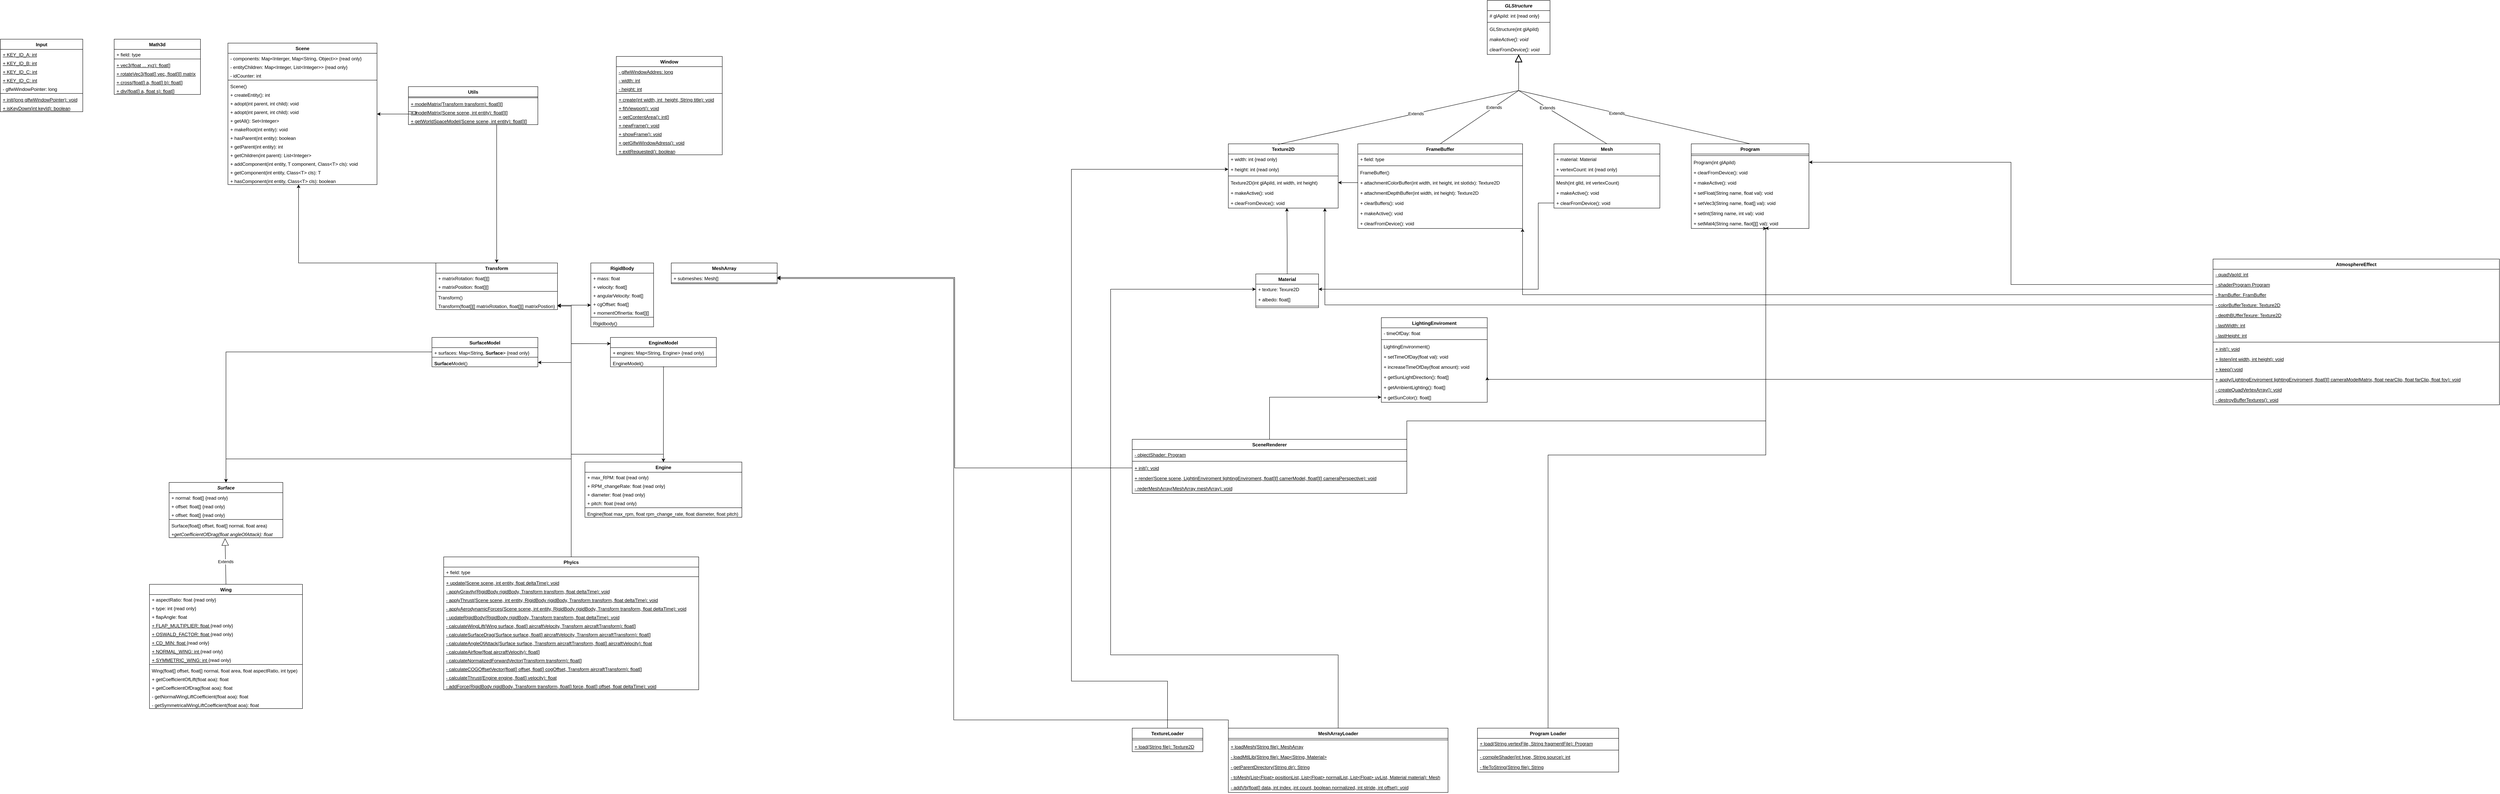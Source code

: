 <mxfile version="24.0.2" type="github">
  <diagram id="C5RBs43oDa-KdzZeNtuy" name="Page-1">
    <mxGraphModel dx="6580" dy="6338" grid="1" gridSize="10" guides="1" tooltips="1" connect="1" arrows="1" fold="1" page="1" pageScale="1" pageWidth="827" pageHeight="1169" math="0" shadow="0">
      <root>
        <mxCell id="WIyWlLk6GJQsqaUBKTNV-0" />
        <mxCell id="WIyWlLk6GJQsqaUBKTNV-1" parent="WIyWlLk6GJQsqaUBKTNV-0" />
        <mxCell id="1cwWKSfe2Y5p0WFGqaRK-0" value="Input" style="swimlane;fontStyle=1;align=center;verticalAlign=top;childLayout=stackLayout;horizontal=1;startSize=26;horizontalStack=0;resizeParent=1;resizeParentMax=0;resizeLast=0;collapsible=1;marginBottom=0;whiteSpace=wrap;html=1;" vertex="1" parent="WIyWlLk6GJQsqaUBKTNV-1">
          <mxGeometry x="10" y="-1281" width="210" height="185" as="geometry" />
        </mxCell>
        <mxCell id="1cwWKSfe2Y5p0WFGqaRK-1" value="&lt;u&gt;+ KEY_ID_A: int&lt;/u&gt;" style="text;strokeColor=none;fillColor=none;align=left;verticalAlign=top;spacingLeft=4;spacingRight=4;overflow=hidden;rotatable=0;points=[[0,0.5],[1,0.5]];portConstraint=eastwest;whiteSpace=wrap;html=1;" vertex="1" parent="1cwWKSfe2Y5p0WFGqaRK-0">
          <mxGeometry y="26" width="210" height="22" as="geometry" />
        </mxCell>
        <mxCell id="1cwWKSfe2Y5p0WFGqaRK-32" value="&lt;u&gt;+ KEY_ID_B: int&lt;/u&gt;" style="text;strokeColor=none;fillColor=none;align=left;verticalAlign=top;spacingLeft=4;spacingRight=4;overflow=hidden;rotatable=0;points=[[0,0.5],[1,0.5]];portConstraint=eastwest;whiteSpace=wrap;html=1;" vertex="1" parent="1cwWKSfe2Y5p0WFGqaRK-0">
          <mxGeometry y="48" width="210" height="22" as="geometry" />
        </mxCell>
        <mxCell id="1cwWKSfe2Y5p0WFGqaRK-33" value="&lt;u&gt;+ KEY_ID_C: int&lt;/u&gt;" style="text;strokeColor=none;fillColor=none;align=left;verticalAlign=top;spacingLeft=4;spacingRight=4;overflow=hidden;rotatable=0;points=[[0,0.5],[1,0.5]];portConstraint=eastwest;whiteSpace=wrap;html=1;" vertex="1" parent="1cwWKSfe2Y5p0WFGqaRK-0">
          <mxGeometry y="70" width="210" height="22" as="geometry" />
        </mxCell>
        <mxCell id="1cwWKSfe2Y5p0WFGqaRK-34" value="&lt;u&gt;+ KEY_ID_C: int&lt;/u&gt;" style="text;strokeColor=none;fillColor=none;align=left;verticalAlign=top;spacingLeft=4;spacingRight=4;overflow=hidden;rotatable=0;points=[[0,0.5],[1,0.5]];portConstraint=eastwest;whiteSpace=wrap;html=1;" vertex="1" parent="1cwWKSfe2Y5p0WFGqaRK-0">
          <mxGeometry y="92" width="210" height="22" as="geometry" />
        </mxCell>
        <mxCell id="1cwWKSfe2Y5p0WFGqaRK-35" value="- glfwWindowPointer: long" style="text;strokeColor=none;fillColor=none;align=left;verticalAlign=top;spacingLeft=4;spacingRight=4;overflow=hidden;rotatable=0;points=[[0,0.5],[1,0.5]];portConstraint=eastwest;whiteSpace=wrap;html=1;" vertex="1" parent="1cwWKSfe2Y5p0WFGqaRK-0">
          <mxGeometry y="114" width="210" height="22" as="geometry" />
        </mxCell>
        <mxCell id="1cwWKSfe2Y5p0WFGqaRK-2" value="" style="line;strokeWidth=1;fillColor=none;align=left;verticalAlign=middle;spacingTop=-1;spacingLeft=3;spacingRight=3;rotatable=0;labelPosition=right;points=[];portConstraint=eastwest;strokeColor=inherit;" vertex="1" parent="1cwWKSfe2Y5p0WFGqaRK-0">
          <mxGeometry y="136" width="210" height="5" as="geometry" />
        </mxCell>
        <mxCell id="1cwWKSfe2Y5p0WFGqaRK-3" value="&lt;u&gt;+ init(long glfwWindowPointer): void&lt;/u&gt;" style="text;strokeColor=none;fillColor=none;align=left;verticalAlign=top;spacingLeft=4;spacingRight=4;overflow=hidden;rotatable=0;points=[[0,0.5],[1,0.5]];portConstraint=eastwest;whiteSpace=wrap;html=1;" vertex="1" parent="1cwWKSfe2Y5p0WFGqaRK-0">
          <mxGeometry y="141" width="210" height="22" as="geometry" />
        </mxCell>
        <mxCell id="1cwWKSfe2Y5p0WFGqaRK-36" value="&lt;u&gt;+ isKeyDown(int keyId): boolean&lt;/u&gt;" style="text;strokeColor=none;fillColor=none;align=left;verticalAlign=top;spacingLeft=4;spacingRight=4;overflow=hidden;rotatable=0;points=[[0,0.5],[1,0.5]];portConstraint=eastwest;whiteSpace=wrap;html=1;" vertex="1" parent="1cwWKSfe2Y5p0WFGqaRK-0">
          <mxGeometry y="163" width="210" height="22" as="geometry" />
        </mxCell>
        <mxCell id="1cwWKSfe2Y5p0WFGqaRK-38" value="Math3d" style="swimlane;fontStyle=1;align=center;verticalAlign=top;childLayout=stackLayout;horizontal=1;startSize=26;horizontalStack=0;resizeParent=1;resizeParentMax=0;resizeLast=0;collapsible=1;marginBottom=0;whiteSpace=wrap;html=1;" vertex="1" parent="WIyWlLk6GJQsqaUBKTNV-1">
          <mxGeometry x="300" y="-1281" width="220" height="141" as="geometry" />
        </mxCell>
        <mxCell id="1cwWKSfe2Y5p0WFGqaRK-39" value="+ field: type" style="text;strokeColor=none;fillColor=none;align=left;verticalAlign=top;spacingLeft=4;spacingRight=4;overflow=hidden;rotatable=0;points=[[0,0.5],[1,0.5]];portConstraint=eastwest;whiteSpace=wrap;html=1;" vertex="1" parent="1cwWKSfe2Y5p0WFGqaRK-38">
          <mxGeometry y="26" width="220" height="22" as="geometry" />
        </mxCell>
        <mxCell id="1cwWKSfe2Y5p0WFGqaRK-40" value="" style="line;strokeWidth=1;fillColor=none;align=left;verticalAlign=middle;spacingTop=-1;spacingLeft=3;spacingRight=3;rotatable=0;labelPosition=right;points=[];portConstraint=eastwest;strokeColor=inherit;" vertex="1" parent="1cwWKSfe2Y5p0WFGqaRK-38">
          <mxGeometry y="48" width="220" height="5" as="geometry" />
        </mxCell>
        <mxCell id="1cwWKSfe2Y5p0WFGqaRK-41" value="&lt;u&gt;+ vec3(float ... xyz): float[]&lt;/u&gt;" style="text;strokeColor=none;fillColor=none;align=left;verticalAlign=top;spacingLeft=4;spacingRight=4;overflow=hidden;rotatable=0;points=[[0,0.5],[1,0.5]];portConstraint=eastwest;whiteSpace=wrap;html=1;" vertex="1" parent="1cwWKSfe2Y5p0WFGqaRK-38">
          <mxGeometry y="53" width="220" height="22" as="geometry" />
        </mxCell>
        <mxCell id="1cwWKSfe2Y5p0WFGqaRK-42" value="&lt;u&gt;+ rotateVec3(float[] vec, float[][] matrix&lt;/u&gt;" style="text;strokeColor=none;fillColor=none;align=left;verticalAlign=top;spacingLeft=4;spacingRight=4;overflow=hidden;rotatable=0;points=[[0,0.5],[1,0.5]];portConstraint=eastwest;whiteSpace=wrap;html=1;" vertex="1" parent="1cwWKSfe2Y5p0WFGqaRK-38">
          <mxGeometry y="75" width="220" height="22" as="geometry" />
        </mxCell>
        <mxCell id="1cwWKSfe2Y5p0WFGqaRK-43" value="&lt;u&gt;+ cross(float[] a, float[] b): float[]&lt;/u&gt;" style="text;strokeColor=none;fillColor=none;align=left;verticalAlign=top;spacingLeft=4;spacingRight=4;overflow=hidden;rotatable=0;points=[[0,0.5],[1,0.5]];portConstraint=eastwest;whiteSpace=wrap;html=1;" vertex="1" parent="1cwWKSfe2Y5p0WFGqaRK-38">
          <mxGeometry y="97" width="220" height="22" as="geometry" />
        </mxCell>
        <mxCell id="1cwWKSfe2Y5p0WFGqaRK-44" value="&lt;u&gt;+ div(float[] a, float s): float[]&lt;/u&gt;" style="text;strokeColor=none;fillColor=none;align=left;verticalAlign=top;spacingLeft=4;spacingRight=4;overflow=hidden;rotatable=0;points=[[0,0.5],[1,0.5]];portConstraint=eastwest;whiteSpace=wrap;html=1;" vertex="1" parent="1cwWKSfe2Y5p0WFGqaRK-38">
          <mxGeometry y="119" width="220" height="22" as="geometry" />
        </mxCell>
        <mxCell id="1cwWKSfe2Y5p0WFGqaRK-45" value="Scene" style="swimlane;fontStyle=1;align=center;verticalAlign=top;childLayout=stackLayout;horizontal=1;startSize=26;horizontalStack=0;resizeParent=1;resizeParentMax=0;resizeLast=0;collapsible=1;marginBottom=0;whiteSpace=wrap;html=1;" vertex="1" parent="WIyWlLk6GJQsqaUBKTNV-1">
          <mxGeometry x="590" y="-1271" width="380" height="361" as="geometry" />
        </mxCell>
        <mxCell id="1cwWKSfe2Y5p0WFGqaRK-46" value="- components: Map&amp;lt;Interger, Map&amp;lt;String, Object&amp;gt;&amp;gt; {read only}" style="text;strokeColor=none;fillColor=none;align=left;verticalAlign=top;spacingLeft=4;spacingRight=4;overflow=hidden;rotatable=0;points=[[0,0.5],[1,0.5]];portConstraint=eastwest;whiteSpace=wrap;html=1;" vertex="1" parent="1cwWKSfe2Y5p0WFGqaRK-45">
          <mxGeometry y="26" width="380" height="22" as="geometry" />
        </mxCell>
        <mxCell id="1cwWKSfe2Y5p0WFGqaRK-53" value="- entityChildren: Map&amp;lt;Integer, List&amp;lt;Integer&amp;gt;&amp;gt; {read only}" style="text;strokeColor=none;fillColor=none;align=left;verticalAlign=top;spacingLeft=4;spacingRight=4;overflow=hidden;rotatable=0;points=[[0,0.5],[1,0.5]];portConstraint=eastwest;whiteSpace=wrap;html=1;" vertex="1" parent="1cwWKSfe2Y5p0WFGqaRK-45">
          <mxGeometry y="48" width="380" height="22" as="geometry" />
        </mxCell>
        <mxCell id="1cwWKSfe2Y5p0WFGqaRK-54" value="- idCounter: int" style="text;strokeColor=none;fillColor=none;align=left;verticalAlign=top;spacingLeft=4;spacingRight=4;overflow=hidden;rotatable=0;points=[[0,0.5],[1,0.5]];portConstraint=eastwest;whiteSpace=wrap;html=1;" vertex="1" parent="1cwWKSfe2Y5p0WFGqaRK-45">
          <mxGeometry y="70" width="380" height="22" as="geometry" />
        </mxCell>
        <mxCell id="1cwWKSfe2Y5p0WFGqaRK-47" value="" style="line;strokeWidth=1;fillColor=none;align=left;verticalAlign=middle;spacingTop=-1;spacingLeft=3;spacingRight=3;rotatable=0;labelPosition=right;points=[];portConstraint=eastwest;strokeColor=inherit;" vertex="1" parent="1cwWKSfe2Y5p0WFGqaRK-45">
          <mxGeometry y="92" width="380" height="5" as="geometry" />
        </mxCell>
        <mxCell id="1cwWKSfe2Y5p0WFGqaRK-60" value="Scene()" style="text;strokeColor=none;fillColor=none;align=left;verticalAlign=top;spacingLeft=4;spacingRight=4;overflow=hidden;rotatable=0;points=[[0,0.5],[1,0.5]];portConstraint=eastwest;whiteSpace=wrap;html=1;" vertex="1" parent="1cwWKSfe2Y5p0WFGqaRK-45">
          <mxGeometry y="97" width="380" height="22" as="geometry" />
        </mxCell>
        <mxCell id="1cwWKSfe2Y5p0WFGqaRK-48" value="+ createEntity(): int" style="text;strokeColor=none;fillColor=none;align=left;verticalAlign=top;spacingLeft=4;spacingRight=4;overflow=hidden;rotatable=0;points=[[0,0.5],[1,0.5]];portConstraint=eastwest;whiteSpace=wrap;html=1;" vertex="1" parent="1cwWKSfe2Y5p0WFGqaRK-45">
          <mxGeometry y="119" width="380" height="22" as="geometry" />
        </mxCell>
        <mxCell id="1cwWKSfe2Y5p0WFGqaRK-55" value="+ adopt(int parent, int child): void" style="text;strokeColor=none;fillColor=none;align=left;verticalAlign=top;spacingLeft=4;spacingRight=4;overflow=hidden;rotatable=0;points=[[0,0.5],[1,0.5]];portConstraint=eastwest;whiteSpace=wrap;html=1;" vertex="1" parent="1cwWKSfe2Y5p0WFGqaRK-45">
          <mxGeometry y="141" width="380" height="22" as="geometry" />
        </mxCell>
        <mxCell id="1cwWKSfe2Y5p0WFGqaRK-56" value="+ adopt(int parent, int child): void" style="text;strokeColor=none;fillColor=none;align=left;verticalAlign=top;spacingLeft=4;spacingRight=4;overflow=hidden;rotatable=0;points=[[0,0.5],[1,0.5]];portConstraint=eastwest;whiteSpace=wrap;html=1;" vertex="1" parent="1cwWKSfe2Y5p0WFGqaRK-45">
          <mxGeometry y="163" width="380" height="22" as="geometry" />
        </mxCell>
        <mxCell id="1cwWKSfe2Y5p0WFGqaRK-57" value="+ getAll(): Set&amp;lt;Integer&amp;gt;" style="text;strokeColor=none;fillColor=none;align=left;verticalAlign=top;spacingLeft=4;spacingRight=4;overflow=hidden;rotatable=0;points=[[0,0.5],[1,0.5]];portConstraint=eastwest;whiteSpace=wrap;html=1;" vertex="1" parent="1cwWKSfe2Y5p0WFGqaRK-45">
          <mxGeometry y="185" width="380" height="22" as="geometry" />
        </mxCell>
        <mxCell id="1cwWKSfe2Y5p0WFGqaRK-58" value="+ makeRoot(int entity): void" style="text;strokeColor=none;fillColor=none;align=left;verticalAlign=top;spacingLeft=4;spacingRight=4;overflow=hidden;rotatable=0;points=[[0,0.5],[1,0.5]];portConstraint=eastwest;whiteSpace=wrap;html=1;" vertex="1" parent="1cwWKSfe2Y5p0WFGqaRK-45">
          <mxGeometry y="207" width="380" height="22" as="geometry" />
        </mxCell>
        <mxCell id="1cwWKSfe2Y5p0WFGqaRK-59" value="+ hasParent(int entity): boolean" style="text;strokeColor=none;fillColor=none;align=left;verticalAlign=top;spacingLeft=4;spacingRight=4;overflow=hidden;rotatable=0;points=[[0,0.5],[1,0.5]];portConstraint=eastwest;whiteSpace=wrap;html=1;" vertex="1" parent="1cwWKSfe2Y5p0WFGqaRK-45">
          <mxGeometry y="229" width="380" height="22" as="geometry" />
        </mxCell>
        <mxCell id="1cwWKSfe2Y5p0WFGqaRK-61" value="+ getParent(int entity): int" style="text;strokeColor=none;fillColor=none;align=left;verticalAlign=top;spacingLeft=4;spacingRight=4;overflow=hidden;rotatable=0;points=[[0,0.5],[1,0.5]];portConstraint=eastwest;whiteSpace=wrap;html=1;" vertex="1" parent="1cwWKSfe2Y5p0WFGqaRK-45">
          <mxGeometry y="251" width="380" height="22" as="geometry" />
        </mxCell>
        <mxCell id="1cwWKSfe2Y5p0WFGqaRK-62" value="+ getChildren(int parent): List&amp;lt;Integer&amp;gt;" style="text;strokeColor=none;fillColor=none;align=left;verticalAlign=top;spacingLeft=4;spacingRight=4;overflow=hidden;rotatable=0;points=[[0,0.5],[1,0.5]];portConstraint=eastwest;whiteSpace=wrap;html=1;" vertex="1" parent="1cwWKSfe2Y5p0WFGqaRK-45">
          <mxGeometry y="273" width="380" height="22" as="geometry" />
        </mxCell>
        <mxCell id="1cwWKSfe2Y5p0WFGqaRK-101" value="+ addComponent(int entity, T component, Class&amp;lt;T&amp;gt; cls): void" style="text;strokeColor=none;fillColor=none;align=left;verticalAlign=top;spacingLeft=4;spacingRight=4;overflow=hidden;rotatable=0;points=[[0,0.5],[1,0.5]];portConstraint=eastwest;whiteSpace=wrap;html=1;" vertex="1" parent="1cwWKSfe2Y5p0WFGqaRK-45">
          <mxGeometry y="295" width="380" height="22" as="geometry" />
        </mxCell>
        <mxCell id="1cwWKSfe2Y5p0WFGqaRK-102" value="+ getComponent(int entity, Class&amp;lt;T&amp;gt; cls): T" style="text;strokeColor=none;fillColor=none;align=left;verticalAlign=top;spacingLeft=4;spacingRight=4;overflow=hidden;rotatable=0;points=[[0,0.5],[1,0.5]];portConstraint=eastwest;whiteSpace=wrap;html=1;" vertex="1" parent="1cwWKSfe2Y5p0WFGqaRK-45">
          <mxGeometry y="317" width="380" height="22" as="geometry" />
        </mxCell>
        <mxCell id="1cwWKSfe2Y5p0WFGqaRK-103" value="+ hasComponent(int entity, Class&amp;lt;T&amp;gt; cls): boolean" style="text;strokeColor=none;fillColor=none;align=left;verticalAlign=top;spacingLeft=4;spacingRight=4;overflow=hidden;rotatable=0;points=[[0,0.5],[1,0.5]];portConstraint=eastwest;whiteSpace=wrap;html=1;" vertex="1" parent="1cwWKSfe2Y5p0WFGqaRK-45">
          <mxGeometry y="339" width="380" height="22" as="geometry" />
        </mxCell>
        <mxCell id="1cwWKSfe2Y5p0WFGqaRK-134" value="Utils" style="swimlane;fontStyle=1;align=center;verticalAlign=top;childLayout=stackLayout;horizontal=1;startSize=26;horizontalStack=0;resizeParent=1;resizeParentMax=0;resizeLast=0;collapsible=1;marginBottom=0;whiteSpace=wrap;html=1;" vertex="1" parent="WIyWlLk6GJQsqaUBKTNV-1">
          <mxGeometry x="1050" y="-1160" width="330" height="97" as="geometry" />
        </mxCell>
        <mxCell id="1cwWKSfe2Y5p0WFGqaRK-136" value="" style="line;strokeWidth=1;fillColor=none;align=left;verticalAlign=middle;spacingTop=-1;spacingLeft=3;spacingRight=3;rotatable=0;labelPosition=right;points=[];portConstraint=eastwest;strokeColor=inherit;" vertex="1" parent="1cwWKSfe2Y5p0WFGqaRK-134">
          <mxGeometry y="26" width="330" height="5" as="geometry" />
        </mxCell>
        <mxCell id="1cwWKSfe2Y5p0WFGqaRK-137" value="&lt;u&gt;+ modelMatrix(Transform transform): float[][]&lt;/u&gt;&lt;div&gt;&lt;br&gt;&lt;/div&gt;" style="text;strokeColor=none;fillColor=none;align=left;verticalAlign=top;spacingLeft=4;spacingRight=4;overflow=hidden;rotatable=0;points=[[0,0.5],[1,0.5]];portConstraint=eastwest;whiteSpace=wrap;html=1;" vertex="1" parent="1cwWKSfe2Y5p0WFGqaRK-134">
          <mxGeometry y="31" width="330" height="22" as="geometry" />
        </mxCell>
        <mxCell id="1cwWKSfe2Y5p0WFGqaRK-138" value="&lt;div&gt;&lt;u&gt;+ modelMatrix(Scene scene, int entity): float[][]&lt;/u&gt;&lt;/div&gt;" style="text;strokeColor=none;fillColor=none;align=left;verticalAlign=top;spacingLeft=4;spacingRight=4;overflow=hidden;rotatable=0;points=[[0,0.5],[1,0.5]];portConstraint=eastwest;whiteSpace=wrap;html=1;" vertex="1" parent="1cwWKSfe2Y5p0WFGqaRK-134">
          <mxGeometry y="53" width="330" height="22" as="geometry" />
        </mxCell>
        <mxCell id="1cwWKSfe2Y5p0WFGqaRK-139" value="&lt;div&gt;&lt;u&gt;+ getWorldSpaceModel(Scene scene, int entity): float[][]&lt;/u&gt;&lt;/div&gt;" style="text;strokeColor=none;fillColor=none;align=left;verticalAlign=top;spacingLeft=4;spacingRight=4;overflow=hidden;rotatable=0;points=[[0,0.5],[1,0.5]];portConstraint=eastwest;whiteSpace=wrap;html=1;" vertex="1" parent="1cwWKSfe2Y5p0WFGqaRK-134">
          <mxGeometry y="75" width="330" height="22" as="geometry" />
        </mxCell>
        <mxCell id="1cwWKSfe2Y5p0WFGqaRK-141" value="Window" style="swimlane;fontStyle=1;align=center;verticalAlign=top;childLayout=stackLayout;horizontal=1;startSize=26;horizontalStack=0;resizeParent=1;resizeParentMax=0;resizeLast=0;collapsible=1;marginBottom=0;whiteSpace=wrap;html=1;" vertex="1" parent="WIyWlLk6GJQsqaUBKTNV-1">
          <mxGeometry x="1580" y="-1237" width="270" height="251" as="geometry" />
        </mxCell>
        <mxCell id="1cwWKSfe2Y5p0WFGqaRK-142" value="&lt;u&gt;- glfwWindowAddres: long&lt;/u&gt;" style="text;strokeColor=none;fillColor=none;align=left;verticalAlign=top;spacingLeft=4;spacingRight=4;overflow=hidden;rotatable=0;points=[[0,0.5],[1,0.5]];portConstraint=eastwest;whiteSpace=wrap;html=1;" vertex="1" parent="1cwWKSfe2Y5p0WFGqaRK-141">
          <mxGeometry y="26" width="270" height="22" as="geometry" />
        </mxCell>
        <mxCell id="1cwWKSfe2Y5p0WFGqaRK-145" value="&lt;u&gt;- width: int&lt;/u&gt;" style="text;strokeColor=none;fillColor=none;align=left;verticalAlign=top;spacingLeft=4;spacingRight=4;overflow=hidden;rotatable=0;points=[[0,0.5],[1,0.5]];portConstraint=eastwest;whiteSpace=wrap;html=1;" vertex="1" parent="1cwWKSfe2Y5p0WFGqaRK-141">
          <mxGeometry y="48" width="270" height="22" as="geometry" />
        </mxCell>
        <mxCell id="1cwWKSfe2Y5p0WFGqaRK-146" value="&lt;u&gt;- height: int&lt;/u&gt;" style="text;strokeColor=none;fillColor=none;align=left;verticalAlign=top;spacingLeft=4;spacingRight=4;overflow=hidden;rotatable=0;points=[[0,0.5],[1,0.5]];portConstraint=eastwest;whiteSpace=wrap;html=1;" vertex="1" parent="1cwWKSfe2Y5p0WFGqaRK-141">
          <mxGeometry y="70" width="270" height="22" as="geometry" />
        </mxCell>
        <mxCell id="1cwWKSfe2Y5p0WFGqaRK-143" value="" style="line;strokeWidth=1;fillColor=none;align=left;verticalAlign=middle;spacingTop=-1;spacingLeft=3;spacingRight=3;rotatable=0;labelPosition=right;points=[];portConstraint=eastwest;strokeColor=inherit;" vertex="1" parent="1cwWKSfe2Y5p0WFGqaRK-141">
          <mxGeometry y="92" width="270" height="5" as="geometry" />
        </mxCell>
        <mxCell id="1cwWKSfe2Y5p0WFGqaRK-144" value="&lt;u&gt;+ create(int width, int&amp;nbsp; height, String title): void&lt;/u&gt;" style="text;strokeColor=none;fillColor=none;align=left;verticalAlign=top;spacingLeft=4;spacingRight=4;overflow=hidden;rotatable=0;points=[[0,0.5],[1,0.5]];portConstraint=eastwest;whiteSpace=wrap;html=1;" vertex="1" parent="1cwWKSfe2Y5p0WFGqaRK-141">
          <mxGeometry y="97" width="270" height="22" as="geometry" />
        </mxCell>
        <mxCell id="1cwWKSfe2Y5p0WFGqaRK-147" value="&lt;u&gt;+ fitViewport(): void&lt;/u&gt;" style="text;strokeColor=none;fillColor=none;align=left;verticalAlign=top;spacingLeft=4;spacingRight=4;overflow=hidden;rotatable=0;points=[[0,0.5],[1,0.5]];portConstraint=eastwest;whiteSpace=wrap;html=1;" vertex="1" parent="1cwWKSfe2Y5p0WFGqaRK-141">
          <mxGeometry y="119" width="270" height="22" as="geometry" />
        </mxCell>
        <mxCell id="1cwWKSfe2Y5p0WFGqaRK-148" value="&lt;u&gt;+ getContentArea(): int[]&lt;/u&gt;" style="text;strokeColor=none;fillColor=none;align=left;verticalAlign=top;spacingLeft=4;spacingRight=4;overflow=hidden;rotatable=0;points=[[0,0.5],[1,0.5]];portConstraint=eastwest;whiteSpace=wrap;html=1;" vertex="1" parent="1cwWKSfe2Y5p0WFGqaRK-141">
          <mxGeometry y="141" width="270" height="22" as="geometry" />
        </mxCell>
        <mxCell id="1cwWKSfe2Y5p0WFGqaRK-149" value="&lt;u&gt;+ newFrame(): void&lt;/u&gt;" style="text;strokeColor=none;fillColor=none;align=left;verticalAlign=top;spacingLeft=4;spacingRight=4;overflow=hidden;rotatable=0;points=[[0,0.5],[1,0.5]];portConstraint=eastwest;whiteSpace=wrap;html=1;" vertex="1" parent="1cwWKSfe2Y5p0WFGqaRK-141">
          <mxGeometry y="163" width="270" height="22" as="geometry" />
        </mxCell>
        <mxCell id="1cwWKSfe2Y5p0WFGqaRK-150" value="&lt;u&gt;+ showFrame(): void&lt;/u&gt;" style="text;strokeColor=none;fillColor=none;align=left;verticalAlign=top;spacingLeft=4;spacingRight=4;overflow=hidden;rotatable=0;points=[[0,0.5],[1,0.5]];portConstraint=eastwest;whiteSpace=wrap;html=1;" vertex="1" parent="1cwWKSfe2Y5p0WFGqaRK-141">
          <mxGeometry y="185" width="270" height="22" as="geometry" />
        </mxCell>
        <mxCell id="1cwWKSfe2Y5p0WFGqaRK-151" value="&lt;u&gt;+ getGlfwWindowAdress(): void&lt;/u&gt;" style="text;strokeColor=none;fillColor=none;align=left;verticalAlign=top;spacingLeft=4;spacingRight=4;overflow=hidden;rotatable=0;points=[[0,0.5],[1,0.5]];portConstraint=eastwest;whiteSpace=wrap;html=1;" vertex="1" parent="1cwWKSfe2Y5p0WFGqaRK-141">
          <mxGeometry y="207" width="270" height="22" as="geometry" />
        </mxCell>
        <mxCell id="1cwWKSfe2Y5p0WFGqaRK-152" value="&lt;u&gt;+ exitRequested(): boolean&lt;/u&gt;" style="text;strokeColor=none;fillColor=none;align=left;verticalAlign=top;spacingLeft=4;spacingRight=4;overflow=hidden;rotatable=0;points=[[0,0.5],[1,0.5]];portConstraint=eastwest;whiteSpace=wrap;html=1;" vertex="1" parent="1cwWKSfe2Y5p0WFGqaRK-141">
          <mxGeometry y="229" width="270" height="22" as="geometry" />
        </mxCell>
        <mxCell id="1cwWKSfe2Y5p0WFGqaRK-159" value="EngineModel" style="swimlane;fontStyle=1;align=center;verticalAlign=top;childLayout=stackLayout;horizontal=1;startSize=26;horizontalStack=0;resizeParent=1;resizeParentMax=0;resizeLast=0;collapsible=1;marginBottom=0;whiteSpace=wrap;html=1;" vertex="1" parent="WIyWlLk6GJQsqaUBKTNV-1">
          <mxGeometry x="1565" y="-520" width="270" height="75" as="geometry" />
        </mxCell>
        <mxCell id="1cwWKSfe2Y5p0WFGqaRK-160" value="+ engines: Map&amp;lt;String, Engine&amp;gt; {read only}" style="text;strokeColor=none;fillColor=none;align=left;verticalAlign=top;spacingLeft=4;spacingRight=4;overflow=hidden;rotatable=0;points=[[0,0.5],[1,0.5]];portConstraint=eastwest;whiteSpace=wrap;html=1;" vertex="1" parent="1cwWKSfe2Y5p0WFGqaRK-159">
          <mxGeometry y="26" width="270" height="22" as="geometry" />
        </mxCell>
        <mxCell id="1cwWKSfe2Y5p0WFGqaRK-161" value="" style="line;strokeWidth=1;fillColor=none;align=left;verticalAlign=middle;spacingTop=-1;spacingLeft=3;spacingRight=3;rotatable=0;labelPosition=right;points=[];portConstraint=eastwest;strokeColor=inherit;" vertex="1" parent="1cwWKSfe2Y5p0WFGqaRK-159">
          <mxGeometry y="48" width="270" height="5" as="geometry" />
        </mxCell>
        <mxCell id="1cwWKSfe2Y5p0WFGqaRK-162" value="EngineModel()" style="text;strokeColor=none;fillColor=none;align=left;verticalAlign=top;spacingLeft=4;spacingRight=4;overflow=hidden;rotatable=0;points=[[0,0.5],[1,0.5]];portConstraint=eastwest;whiteSpace=wrap;html=1;" vertex="1" parent="1cwWKSfe2Y5p0WFGqaRK-159">
          <mxGeometry y="53" width="270" height="22" as="geometry" />
        </mxCell>
        <mxCell id="1cwWKSfe2Y5p0WFGqaRK-167" value="SurfaceModel" style="swimlane;fontStyle=1;align=center;verticalAlign=top;childLayout=stackLayout;horizontal=1;startSize=26;horizontalStack=0;resizeParent=1;resizeParentMax=0;resizeLast=0;collapsible=1;marginBottom=0;whiteSpace=wrap;html=1;" vertex="1" parent="WIyWlLk6GJQsqaUBKTNV-1">
          <mxGeometry x="1110" y="-520" width="270" height="75" as="geometry" />
        </mxCell>
        <mxCell id="1cwWKSfe2Y5p0WFGqaRK-168" value="+ surfaces: Map&amp;lt;String,&amp;nbsp;&lt;span style=&quot;font-weight: 700; text-align: center;&quot;&gt;Surface&lt;/span&gt;&amp;gt; {read only}" style="text;strokeColor=none;fillColor=none;align=left;verticalAlign=top;spacingLeft=4;spacingRight=4;overflow=hidden;rotatable=0;points=[[0,0.5],[1,0.5]];portConstraint=eastwest;whiteSpace=wrap;html=1;" vertex="1" parent="1cwWKSfe2Y5p0WFGqaRK-167">
          <mxGeometry y="26" width="270" height="22" as="geometry" />
        </mxCell>
        <mxCell id="1cwWKSfe2Y5p0WFGqaRK-169" value="" style="line;strokeWidth=1;fillColor=none;align=left;verticalAlign=middle;spacingTop=-1;spacingLeft=3;spacingRight=3;rotatable=0;labelPosition=right;points=[];portConstraint=eastwest;strokeColor=inherit;" vertex="1" parent="1cwWKSfe2Y5p0WFGqaRK-167">
          <mxGeometry y="48" width="270" height="5" as="geometry" />
        </mxCell>
        <mxCell id="1cwWKSfe2Y5p0WFGqaRK-170" value="&lt;span style=&quot;font-weight: 700; text-align: center;&quot;&gt;Surface&lt;/span&gt;Model()" style="text;strokeColor=none;fillColor=none;align=left;verticalAlign=top;spacingLeft=4;spacingRight=4;overflow=hidden;rotatable=0;points=[[0,0.5],[1,0.5]];portConstraint=eastwest;whiteSpace=wrap;html=1;" vertex="1" parent="1cwWKSfe2Y5p0WFGqaRK-167">
          <mxGeometry y="53" width="270" height="22" as="geometry" />
        </mxCell>
        <mxCell id="1cwWKSfe2Y5p0WFGqaRK-171" value="MeshArray" style="swimlane;fontStyle=1;align=center;verticalAlign=top;childLayout=stackLayout;horizontal=1;startSize=26;horizontalStack=0;resizeParent=1;resizeParentMax=0;resizeLast=0;collapsible=1;marginBottom=0;whiteSpace=wrap;html=1;" vertex="1" parent="WIyWlLk6GJQsqaUBKTNV-1">
          <mxGeometry x="1720" y="-710" width="270" height="53" as="geometry" />
        </mxCell>
        <mxCell id="1cwWKSfe2Y5p0WFGqaRK-172" value="+ submeshes: Mesh[]" style="text;strokeColor=none;fillColor=none;align=left;verticalAlign=top;spacingLeft=4;spacingRight=4;overflow=hidden;rotatable=0;points=[[0,0.5],[1,0.5]];portConstraint=eastwest;whiteSpace=wrap;html=1;" vertex="1" parent="1cwWKSfe2Y5p0WFGqaRK-171">
          <mxGeometry y="26" width="270" height="22" as="geometry" />
        </mxCell>
        <mxCell id="1cwWKSfe2Y5p0WFGqaRK-173" value="" style="line;strokeWidth=1;fillColor=none;align=left;verticalAlign=middle;spacingTop=-1;spacingLeft=3;spacingRight=3;rotatable=0;labelPosition=right;points=[];portConstraint=eastwest;strokeColor=inherit;" vertex="1" parent="1cwWKSfe2Y5p0WFGqaRK-171">
          <mxGeometry y="48" width="270" height="5" as="geometry" />
        </mxCell>
        <mxCell id="1cwWKSfe2Y5p0WFGqaRK-179" value="Engine" style="swimlane;fontStyle=1;align=center;verticalAlign=top;childLayout=stackLayout;horizontal=1;startSize=26;horizontalStack=0;resizeParent=1;resizeParentMax=0;resizeLast=0;collapsible=1;marginBottom=0;whiteSpace=wrap;html=1;" vertex="1" parent="WIyWlLk6GJQsqaUBKTNV-1">
          <mxGeometry x="1500" y="-202" width="400" height="141" as="geometry" />
        </mxCell>
        <mxCell id="1cwWKSfe2Y5p0WFGqaRK-180" value="+ max_RPM: float {read only}" style="text;strokeColor=none;fillColor=none;align=left;verticalAlign=top;spacingLeft=4;spacingRight=4;overflow=hidden;rotatable=0;points=[[0,0.5],[1,0.5]];portConstraint=eastwest;whiteSpace=wrap;html=1;" vertex="1" parent="1cwWKSfe2Y5p0WFGqaRK-179">
          <mxGeometry y="26" width="400" height="22" as="geometry" />
        </mxCell>
        <mxCell id="1cwWKSfe2Y5p0WFGqaRK-183" value="+ RPM_changeRate: float {read only}" style="text;strokeColor=none;fillColor=none;align=left;verticalAlign=top;spacingLeft=4;spacingRight=4;overflow=hidden;rotatable=0;points=[[0,0.5],[1,0.5]];portConstraint=eastwest;whiteSpace=wrap;html=1;" vertex="1" parent="1cwWKSfe2Y5p0WFGqaRK-179">
          <mxGeometry y="48" width="400" height="22" as="geometry" />
        </mxCell>
        <mxCell id="1cwWKSfe2Y5p0WFGqaRK-184" value="+ diameter: float {read only}" style="text;strokeColor=none;fillColor=none;align=left;verticalAlign=top;spacingLeft=4;spacingRight=4;overflow=hidden;rotatable=0;points=[[0,0.5],[1,0.5]];portConstraint=eastwest;whiteSpace=wrap;html=1;" vertex="1" parent="1cwWKSfe2Y5p0WFGqaRK-179">
          <mxGeometry y="70" width="400" height="22" as="geometry" />
        </mxCell>
        <mxCell id="1cwWKSfe2Y5p0WFGqaRK-185" value="+ pitch: float {read only}" style="text;strokeColor=none;fillColor=none;align=left;verticalAlign=top;spacingLeft=4;spacingRight=4;overflow=hidden;rotatable=0;points=[[0,0.5],[1,0.5]];portConstraint=eastwest;whiteSpace=wrap;html=1;" vertex="1" parent="1cwWKSfe2Y5p0WFGqaRK-179">
          <mxGeometry y="92" width="400" height="22" as="geometry" />
        </mxCell>
        <mxCell id="1cwWKSfe2Y5p0WFGqaRK-181" value="" style="line;strokeWidth=1;fillColor=none;align=left;verticalAlign=middle;spacingTop=-1;spacingLeft=3;spacingRight=3;rotatable=0;labelPosition=right;points=[];portConstraint=eastwest;strokeColor=inherit;" vertex="1" parent="1cwWKSfe2Y5p0WFGqaRK-179">
          <mxGeometry y="114" width="400" height="5" as="geometry" />
        </mxCell>
        <mxCell id="1cwWKSfe2Y5p0WFGqaRK-182" value="Engine(float max_rpm, float rpm_change_rate, float diameter, float pitch)" style="text;strokeColor=none;fillColor=none;align=left;verticalAlign=top;spacingLeft=4;spacingRight=4;overflow=hidden;rotatable=0;points=[[0,0.5],[1,0.5]];portConstraint=eastwest;whiteSpace=wrap;html=1;" vertex="1" parent="1cwWKSfe2Y5p0WFGqaRK-179">
          <mxGeometry y="119" width="400" height="22" as="geometry" />
        </mxCell>
        <mxCell id="1cwWKSfe2Y5p0WFGqaRK-187" value="RigidBody" style="swimlane;fontStyle=1;align=center;verticalAlign=top;childLayout=stackLayout;horizontal=1;startSize=26;horizontalStack=0;resizeParent=1;resizeParentMax=0;resizeLast=0;collapsible=1;marginBottom=0;whiteSpace=wrap;html=1;" vertex="1" parent="WIyWlLk6GJQsqaUBKTNV-1">
          <mxGeometry x="1515" y="-710" width="160" height="163" as="geometry" />
        </mxCell>
        <mxCell id="1cwWKSfe2Y5p0WFGqaRK-188" value="+ mass: float" style="text;strokeColor=none;fillColor=none;align=left;verticalAlign=top;spacingLeft=4;spacingRight=4;overflow=hidden;rotatable=0;points=[[0,0.5],[1,0.5]];portConstraint=eastwest;whiteSpace=wrap;html=1;" vertex="1" parent="1cwWKSfe2Y5p0WFGqaRK-187">
          <mxGeometry y="26" width="160" height="22" as="geometry" />
        </mxCell>
        <mxCell id="1cwWKSfe2Y5p0WFGqaRK-191" value="+ velocity: float[]" style="text;strokeColor=none;fillColor=none;align=left;verticalAlign=top;spacingLeft=4;spacingRight=4;overflow=hidden;rotatable=0;points=[[0,0.5],[1,0.5]];portConstraint=eastwest;whiteSpace=wrap;html=1;" vertex="1" parent="1cwWKSfe2Y5p0WFGqaRK-187">
          <mxGeometry y="48" width="160" height="22" as="geometry" />
        </mxCell>
        <mxCell id="1cwWKSfe2Y5p0WFGqaRK-192" value="+ angularVelocity: float[]" style="text;strokeColor=none;fillColor=none;align=left;verticalAlign=top;spacingLeft=4;spacingRight=4;overflow=hidden;rotatable=0;points=[[0,0.5],[1,0.5]];portConstraint=eastwest;whiteSpace=wrap;html=1;" vertex="1" parent="1cwWKSfe2Y5p0WFGqaRK-187">
          <mxGeometry y="70" width="160" height="22" as="geometry" />
        </mxCell>
        <mxCell id="1cwWKSfe2Y5p0WFGqaRK-193" value="+ cgOffset: float[]" style="text;strokeColor=none;fillColor=none;align=left;verticalAlign=top;spacingLeft=4;spacingRight=4;overflow=hidden;rotatable=0;points=[[0,0.5],[1,0.5]];portConstraint=eastwest;whiteSpace=wrap;html=1;" vertex="1" parent="1cwWKSfe2Y5p0WFGqaRK-187">
          <mxGeometry y="92" width="160" height="22" as="geometry" />
        </mxCell>
        <mxCell id="1cwWKSfe2Y5p0WFGqaRK-194" value="+ momentOfInertia: float[][]" style="text;strokeColor=none;fillColor=none;align=left;verticalAlign=top;spacingLeft=4;spacingRight=4;overflow=hidden;rotatable=0;points=[[0,0.5],[1,0.5]];portConstraint=eastwest;whiteSpace=wrap;html=1;" vertex="1" parent="1cwWKSfe2Y5p0WFGqaRK-187">
          <mxGeometry y="114" width="160" height="22" as="geometry" />
        </mxCell>
        <mxCell id="1cwWKSfe2Y5p0WFGqaRK-189" value="" style="line;strokeWidth=1;fillColor=none;align=left;verticalAlign=middle;spacingTop=-1;spacingLeft=3;spacingRight=3;rotatable=0;labelPosition=right;points=[];portConstraint=eastwest;strokeColor=inherit;" vertex="1" parent="1cwWKSfe2Y5p0WFGqaRK-187">
          <mxGeometry y="136" width="160" height="5" as="geometry" />
        </mxCell>
        <mxCell id="1cwWKSfe2Y5p0WFGqaRK-190" value="Rigidbody()" style="text;strokeColor=none;fillColor=none;align=left;verticalAlign=top;spacingLeft=4;spacingRight=4;overflow=hidden;rotatable=0;points=[[0,0.5],[1,0.5]];portConstraint=eastwest;whiteSpace=wrap;html=1;" vertex="1" parent="1cwWKSfe2Y5p0WFGqaRK-187">
          <mxGeometry y="141" width="160" height="22" as="geometry" />
        </mxCell>
        <mxCell id="1cwWKSfe2Y5p0WFGqaRK-195" value="&lt;i&gt;Surface&lt;/i&gt;" style="swimlane;fontStyle=1;align=center;verticalAlign=top;childLayout=stackLayout;horizontal=1;startSize=26;horizontalStack=0;resizeParent=1;resizeParentMax=0;resizeLast=0;collapsible=1;marginBottom=0;whiteSpace=wrap;html=1;" vertex="1" parent="WIyWlLk6GJQsqaUBKTNV-1">
          <mxGeometry x="440" y="-150" width="290" height="141" as="geometry" />
        </mxCell>
        <mxCell id="1cwWKSfe2Y5p0WFGqaRK-196" value="+ normal: float[] {read only}" style="text;strokeColor=none;fillColor=none;align=left;verticalAlign=top;spacingLeft=4;spacingRight=4;overflow=hidden;rotatable=0;points=[[0,0.5],[1,0.5]];portConstraint=eastwest;whiteSpace=wrap;html=1;" vertex="1" parent="1cwWKSfe2Y5p0WFGqaRK-195">
          <mxGeometry y="26" width="290" height="22" as="geometry" />
        </mxCell>
        <mxCell id="1cwWKSfe2Y5p0WFGqaRK-199" value="+ offset: float[] {read only}" style="text;strokeColor=none;fillColor=none;align=left;verticalAlign=top;spacingLeft=4;spacingRight=4;overflow=hidden;rotatable=0;points=[[0,0.5],[1,0.5]];portConstraint=eastwest;whiteSpace=wrap;html=1;" vertex="1" parent="1cwWKSfe2Y5p0WFGqaRK-195">
          <mxGeometry y="48" width="290" height="22" as="geometry" />
        </mxCell>
        <mxCell id="1cwWKSfe2Y5p0WFGqaRK-200" value="+ offset: float[] {read only}" style="text;strokeColor=none;fillColor=none;align=left;verticalAlign=top;spacingLeft=4;spacingRight=4;overflow=hidden;rotatable=0;points=[[0,0.5],[1,0.5]];portConstraint=eastwest;whiteSpace=wrap;html=1;" vertex="1" parent="1cwWKSfe2Y5p0WFGqaRK-195">
          <mxGeometry y="70" width="290" height="22" as="geometry" />
        </mxCell>
        <mxCell id="1cwWKSfe2Y5p0WFGqaRK-197" value="" style="line;strokeWidth=1;fillColor=none;align=left;verticalAlign=middle;spacingTop=-1;spacingLeft=3;spacingRight=3;rotatable=0;labelPosition=right;points=[];portConstraint=eastwest;strokeColor=inherit;" vertex="1" parent="1cwWKSfe2Y5p0WFGqaRK-195">
          <mxGeometry y="92" width="290" height="5" as="geometry" />
        </mxCell>
        <mxCell id="1cwWKSfe2Y5p0WFGqaRK-198" value="Surface(float[] offset, float[] normal, float area)" style="text;strokeColor=none;fillColor=none;align=left;verticalAlign=top;spacingLeft=4;spacingRight=4;overflow=hidden;rotatable=0;points=[[0,0.5],[1,0.5]];portConstraint=eastwest;whiteSpace=wrap;html=1;" vertex="1" parent="1cwWKSfe2Y5p0WFGqaRK-195">
          <mxGeometry y="97" width="290" height="22" as="geometry" />
        </mxCell>
        <mxCell id="1cwWKSfe2Y5p0WFGqaRK-202" value="&lt;i&gt;+getCoefficientOfDrag(float angleOfAttack): float&lt;/i&gt;" style="text;strokeColor=none;fillColor=none;align=left;verticalAlign=top;spacingLeft=4;spacingRight=4;overflow=hidden;rotatable=0;points=[[0,0.5],[1,0.5]];portConstraint=eastwest;whiteSpace=wrap;html=1;" vertex="1" parent="1cwWKSfe2Y5p0WFGqaRK-195">
          <mxGeometry y="119" width="290" height="22" as="geometry" />
        </mxCell>
        <mxCell id="1cwWKSfe2Y5p0WFGqaRK-204" value="Wing" style="swimlane;fontStyle=1;align=center;verticalAlign=top;childLayout=stackLayout;horizontal=1;startSize=26;horizontalStack=0;resizeParent=1;resizeParentMax=0;resizeLast=0;collapsible=1;marginBottom=0;whiteSpace=wrap;html=1;" vertex="1" parent="WIyWlLk6GJQsqaUBKTNV-1">
          <mxGeometry x="390" y="110" width="390" height="317" as="geometry" />
        </mxCell>
        <mxCell id="1cwWKSfe2Y5p0WFGqaRK-205" value="+ aspectRatio: float {read only}" style="text;strokeColor=none;fillColor=none;align=left;verticalAlign=top;spacingLeft=4;spacingRight=4;overflow=hidden;rotatable=0;points=[[0,0.5],[1,0.5]];portConstraint=eastwest;whiteSpace=wrap;html=1;" vertex="1" parent="1cwWKSfe2Y5p0WFGqaRK-204">
          <mxGeometry y="26" width="390" height="22" as="geometry" />
        </mxCell>
        <mxCell id="1cwWKSfe2Y5p0WFGqaRK-208" value="+ type: int {read only}" style="text;strokeColor=none;fillColor=none;align=left;verticalAlign=top;spacingLeft=4;spacingRight=4;overflow=hidden;rotatable=0;points=[[0,0.5],[1,0.5]];portConstraint=eastwest;whiteSpace=wrap;html=1;" vertex="1" parent="1cwWKSfe2Y5p0WFGqaRK-204">
          <mxGeometry y="48" width="390" height="22" as="geometry" />
        </mxCell>
        <mxCell id="1cwWKSfe2Y5p0WFGqaRK-209" value="+ flapAngle: float&amp;nbsp;" style="text;strokeColor=none;fillColor=none;align=left;verticalAlign=top;spacingLeft=4;spacingRight=4;overflow=hidden;rotatable=0;points=[[0,0.5],[1,0.5]];portConstraint=eastwest;whiteSpace=wrap;html=1;" vertex="1" parent="1cwWKSfe2Y5p0WFGqaRK-204">
          <mxGeometry y="70" width="390" height="22" as="geometry" />
        </mxCell>
        <mxCell id="1cwWKSfe2Y5p0WFGqaRK-210" value="&lt;u&gt;+ FLAP_MULTIPLIER: float&amp;nbsp;&lt;/u&gt;{read only}" style="text;strokeColor=none;fillColor=none;align=left;verticalAlign=top;spacingLeft=4;spacingRight=4;overflow=hidden;rotatable=0;points=[[0,0.5],[1,0.5]];portConstraint=eastwest;whiteSpace=wrap;html=1;" vertex="1" parent="1cwWKSfe2Y5p0WFGqaRK-204">
          <mxGeometry y="92" width="390" height="22" as="geometry" />
        </mxCell>
        <mxCell id="1cwWKSfe2Y5p0WFGqaRK-211" value="&lt;u&gt;+ OSWALD_FACTOR: float&amp;nbsp;&lt;/u&gt;{read only}" style="text;strokeColor=none;fillColor=none;align=left;verticalAlign=top;spacingLeft=4;spacingRight=4;overflow=hidden;rotatable=0;points=[[0,0.5],[1,0.5]];portConstraint=eastwest;whiteSpace=wrap;html=1;" vertex="1" parent="1cwWKSfe2Y5p0WFGqaRK-204">
          <mxGeometry y="114" width="390" height="22" as="geometry" />
        </mxCell>
        <mxCell id="1cwWKSfe2Y5p0WFGqaRK-212" value="&lt;u&gt;+ CD_MIN: float&amp;nbsp;&lt;/u&gt;{read only}" style="text;strokeColor=none;fillColor=none;align=left;verticalAlign=top;spacingLeft=4;spacingRight=4;overflow=hidden;rotatable=0;points=[[0,0.5],[1,0.5]];portConstraint=eastwest;whiteSpace=wrap;html=1;" vertex="1" parent="1cwWKSfe2Y5p0WFGqaRK-204">
          <mxGeometry y="136" width="390" height="22" as="geometry" />
        </mxCell>
        <mxCell id="1cwWKSfe2Y5p0WFGqaRK-213" value="&lt;u&gt;+ NORMAL_WING: int&amp;nbsp;&lt;/u&gt;{read only}" style="text;strokeColor=none;fillColor=none;align=left;verticalAlign=top;spacingLeft=4;spacingRight=4;overflow=hidden;rotatable=0;points=[[0,0.5],[1,0.5]];portConstraint=eastwest;whiteSpace=wrap;html=1;" vertex="1" parent="1cwWKSfe2Y5p0WFGqaRK-204">
          <mxGeometry y="158" width="390" height="22" as="geometry" />
        </mxCell>
        <mxCell id="1cwWKSfe2Y5p0WFGqaRK-214" value="&lt;u&gt;+ SYMMETRIC_WING: int&amp;nbsp;&lt;/u&gt;{read only}" style="text;strokeColor=none;fillColor=none;align=left;verticalAlign=top;spacingLeft=4;spacingRight=4;overflow=hidden;rotatable=0;points=[[0,0.5],[1,0.5]];portConstraint=eastwest;whiteSpace=wrap;html=1;" vertex="1" parent="1cwWKSfe2Y5p0WFGqaRK-204">
          <mxGeometry y="180" width="390" height="22" as="geometry" />
        </mxCell>
        <mxCell id="1cwWKSfe2Y5p0WFGqaRK-206" value="" style="line;strokeWidth=1;fillColor=none;align=left;verticalAlign=middle;spacingTop=-1;spacingLeft=3;spacingRight=3;rotatable=0;labelPosition=right;points=[];portConstraint=eastwest;strokeColor=inherit;" vertex="1" parent="1cwWKSfe2Y5p0WFGqaRK-204">
          <mxGeometry y="202" width="390" height="5" as="geometry" />
        </mxCell>
        <mxCell id="1cwWKSfe2Y5p0WFGqaRK-207" value="Wing(float[] offset, float[] normal, float area, float aspectRatio, int type)" style="text;strokeColor=none;fillColor=none;align=left;verticalAlign=top;spacingLeft=4;spacingRight=4;overflow=hidden;rotatable=0;points=[[0,0.5],[1,0.5]];portConstraint=eastwest;whiteSpace=wrap;html=1;" vertex="1" parent="1cwWKSfe2Y5p0WFGqaRK-204">
          <mxGeometry y="207" width="390" height="22" as="geometry" />
        </mxCell>
        <mxCell id="1cwWKSfe2Y5p0WFGqaRK-216" value="+ getCoefficientOfLift(float aoa): float" style="text;strokeColor=none;fillColor=none;align=left;verticalAlign=top;spacingLeft=4;spacingRight=4;overflow=hidden;rotatable=0;points=[[0,0.5],[1,0.5]];portConstraint=eastwest;whiteSpace=wrap;html=1;" vertex="1" parent="1cwWKSfe2Y5p0WFGqaRK-204">
          <mxGeometry y="229" width="390" height="22" as="geometry" />
        </mxCell>
        <mxCell id="1cwWKSfe2Y5p0WFGqaRK-218" value="+ getCoefficientOfDrag(float aoa): float" style="text;strokeColor=none;fillColor=none;align=left;verticalAlign=top;spacingLeft=4;spacingRight=4;overflow=hidden;rotatable=0;points=[[0,0.5],[1,0.5]];portConstraint=eastwest;whiteSpace=wrap;html=1;" vertex="1" parent="1cwWKSfe2Y5p0WFGqaRK-204">
          <mxGeometry y="251" width="390" height="22" as="geometry" />
        </mxCell>
        <mxCell id="1cwWKSfe2Y5p0WFGqaRK-219" value="- getNormalWingLiftCoefficient(float aoa): float" style="text;strokeColor=none;fillColor=none;align=left;verticalAlign=top;spacingLeft=4;spacingRight=4;overflow=hidden;rotatable=0;points=[[0,0.5],[1,0.5]];portConstraint=eastwest;whiteSpace=wrap;html=1;" vertex="1" parent="1cwWKSfe2Y5p0WFGqaRK-204">
          <mxGeometry y="273" width="390" height="22" as="geometry" />
        </mxCell>
        <mxCell id="1cwWKSfe2Y5p0WFGqaRK-220" value="- getSymmetricalWingLiftCoefficient(float aoa): float" style="text;strokeColor=none;fillColor=none;align=left;verticalAlign=top;spacingLeft=4;spacingRight=4;overflow=hidden;rotatable=0;points=[[0,0.5],[1,0.5]];portConstraint=eastwest;whiteSpace=wrap;html=1;" vertex="1" parent="1cwWKSfe2Y5p0WFGqaRK-204">
          <mxGeometry y="295" width="390" height="22" as="geometry" />
        </mxCell>
        <mxCell id="1cwWKSfe2Y5p0WFGqaRK-255" style="edgeStyle=orthogonalEdgeStyle;rounded=0;orthogonalLoop=1;jettySize=auto;html=1;exitX=0.5;exitY=0;exitDx=0;exitDy=0;entryX=0.002;entryY=0.709;entryDx=0;entryDy=0;entryPerimeter=0;" edge="1" parent="WIyWlLk6GJQsqaUBKTNV-1" source="1cwWKSfe2Y5p0WFGqaRK-221" target="1cwWKSfe2Y5p0WFGqaRK-193">
          <mxGeometry relative="1" as="geometry">
            <mxPoint x="1515" y="-558" as="targetPoint" />
          </mxGeometry>
        </mxCell>
        <mxCell id="1cwWKSfe2Y5p0WFGqaRK-256" style="edgeStyle=orthogonalEdgeStyle;rounded=0;orthogonalLoop=1;jettySize=auto;html=1;exitX=0.5;exitY=0;exitDx=0;exitDy=0;" edge="1" parent="WIyWlLk6GJQsqaUBKTNV-1" source="1cwWKSfe2Y5p0WFGqaRK-221" target="1cwWKSfe2Y5p0WFGqaRK-170">
          <mxGeometry relative="1" as="geometry" />
        </mxCell>
        <mxCell id="1cwWKSfe2Y5p0WFGqaRK-257" style="edgeStyle=orthogonalEdgeStyle;rounded=0;orthogonalLoop=1;jettySize=auto;html=1;exitX=0.5;exitY=0;exitDx=0;exitDy=0;entryX=0.002;entryY=0.211;entryDx=0;entryDy=0;entryPerimeter=0;" edge="1" parent="WIyWlLk6GJQsqaUBKTNV-1" source="1cwWKSfe2Y5p0WFGqaRK-221" target="1cwWKSfe2Y5p0WFGqaRK-159">
          <mxGeometry relative="1" as="geometry" />
        </mxCell>
        <mxCell id="1cwWKSfe2Y5p0WFGqaRK-258" style="edgeStyle=orthogonalEdgeStyle;rounded=0;orthogonalLoop=1;jettySize=auto;html=1;exitX=0.5;exitY=0;exitDx=0;exitDy=0;" edge="1" parent="WIyWlLk6GJQsqaUBKTNV-1" source="1cwWKSfe2Y5p0WFGqaRK-221" target="1cwWKSfe2Y5p0WFGqaRK-158">
          <mxGeometry relative="1" as="geometry" />
        </mxCell>
        <mxCell id="1cwWKSfe2Y5p0WFGqaRK-259" style="edgeStyle=orthogonalEdgeStyle;rounded=0;orthogonalLoop=1;jettySize=auto;html=1;exitX=0.5;exitY=0;exitDx=0;exitDy=0;entryX=0.5;entryY=0;entryDx=0;entryDy=0;" edge="1" parent="WIyWlLk6GJQsqaUBKTNV-1" source="1cwWKSfe2Y5p0WFGqaRK-221" target="1cwWKSfe2Y5p0WFGqaRK-195">
          <mxGeometry relative="1" as="geometry">
            <Array as="points">
              <mxPoint x="1465" y="-210" />
              <mxPoint x="585" y="-210" />
            </Array>
          </mxGeometry>
        </mxCell>
        <mxCell id="1cwWKSfe2Y5p0WFGqaRK-260" style="edgeStyle=orthogonalEdgeStyle;rounded=0;orthogonalLoop=1;jettySize=auto;html=1;exitX=0.5;exitY=0;exitDx=0;exitDy=0;entryX=0.5;entryY=0;entryDx=0;entryDy=0;" edge="1" parent="WIyWlLk6GJQsqaUBKTNV-1" source="1cwWKSfe2Y5p0WFGqaRK-221" target="1cwWKSfe2Y5p0WFGqaRK-179">
          <mxGeometry relative="1" as="geometry" />
        </mxCell>
        <mxCell id="1cwWKSfe2Y5p0WFGqaRK-261" style="edgeStyle=orthogonalEdgeStyle;rounded=0;orthogonalLoop=1;jettySize=auto;html=1;exitX=0.5;exitY=0;exitDx=0;exitDy=0;" edge="1" parent="WIyWlLk6GJQsqaUBKTNV-1" source="1cwWKSfe2Y5p0WFGqaRK-153" target="1cwWKSfe2Y5p0WFGqaRK-103">
          <mxGeometry relative="1" as="geometry">
            <mxPoint x="1275" y="-910" as="sourcePoint" />
            <Array as="points">
              <mxPoint x="770" y="-710" />
            </Array>
          </mxGeometry>
        </mxCell>
        <mxCell id="1cwWKSfe2Y5p0WFGqaRK-221" value="Phyics" style="swimlane;fontStyle=1;align=center;verticalAlign=top;childLayout=stackLayout;horizontal=1;startSize=26;horizontalStack=0;resizeParent=1;resizeParentMax=0;resizeLast=0;collapsible=1;marginBottom=0;whiteSpace=wrap;html=1;" vertex="1" parent="WIyWlLk6GJQsqaUBKTNV-1">
          <mxGeometry x="1140" y="40" width="650" height="339" as="geometry" />
        </mxCell>
        <mxCell id="1cwWKSfe2Y5p0WFGqaRK-222" value="+ field: type" style="text;strokeColor=none;fillColor=none;align=left;verticalAlign=top;spacingLeft=4;spacingRight=4;overflow=hidden;rotatable=0;points=[[0,0.5],[1,0.5]];portConstraint=eastwest;whiteSpace=wrap;html=1;" vertex="1" parent="1cwWKSfe2Y5p0WFGqaRK-221">
          <mxGeometry y="26" width="650" height="22" as="geometry" />
        </mxCell>
        <mxCell id="1cwWKSfe2Y5p0WFGqaRK-223" value="" style="line;strokeWidth=1;fillColor=none;align=left;verticalAlign=middle;spacingTop=-1;spacingLeft=3;spacingRight=3;rotatable=0;labelPosition=right;points=[];portConstraint=eastwest;strokeColor=inherit;" vertex="1" parent="1cwWKSfe2Y5p0WFGqaRK-221">
          <mxGeometry y="48" width="650" height="5" as="geometry" />
        </mxCell>
        <mxCell id="1cwWKSfe2Y5p0WFGqaRK-224" value="&lt;u&gt;+ update(Scene scene, int entity, float deltaTime): void&lt;/u&gt;" style="text;strokeColor=none;fillColor=none;align=left;verticalAlign=top;spacingLeft=4;spacingRight=4;overflow=hidden;rotatable=0;points=[[0,0.5],[1,0.5]];portConstraint=eastwest;whiteSpace=wrap;html=1;" vertex="1" parent="1cwWKSfe2Y5p0WFGqaRK-221">
          <mxGeometry y="53" width="650" height="22" as="geometry" />
        </mxCell>
        <mxCell id="1cwWKSfe2Y5p0WFGqaRK-225" value="&lt;u&gt;- applyGravity(RigidBody rigidBody, Transform transform, float deltaTime): void&lt;/u&gt;" style="text;strokeColor=none;fillColor=none;align=left;verticalAlign=top;spacingLeft=4;spacingRight=4;overflow=hidden;rotatable=0;points=[[0,0.5],[1,0.5]];portConstraint=eastwest;whiteSpace=wrap;html=1;" vertex="1" parent="1cwWKSfe2Y5p0WFGqaRK-221">
          <mxGeometry y="75" width="650" height="22" as="geometry" />
        </mxCell>
        <mxCell id="1cwWKSfe2Y5p0WFGqaRK-226" value="&lt;u&gt;- applyThrust(Scene scene, int entity, RigidBody rigidBody, Transform transform, float deltaTime): void&lt;/u&gt;" style="text;strokeColor=none;fillColor=none;align=left;verticalAlign=top;spacingLeft=4;spacingRight=4;overflow=hidden;rotatable=0;points=[[0,0.5],[1,0.5]];portConstraint=eastwest;whiteSpace=wrap;html=1;" vertex="1" parent="1cwWKSfe2Y5p0WFGqaRK-221">
          <mxGeometry y="97" width="650" height="22" as="geometry" />
        </mxCell>
        <mxCell id="1cwWKSfe2Y5p0WFGqaRK-227" value="&lt;u&gt;- applyAerodynamicForces(Scene scene, int entity, RigidBody rigidBody, Transform transform, float deltaTime): void&lt;/u&gt;" style="text;strokeColor=none;fillColor=none;align=left;verticalAlign=top;spacingLeft=4;spacingRight=4;overflow=hidden;rotatable=0;points=[[0,0.5],[1,0.5]];portConstraint=eastwest;whiteSpace=wrap;html=1;" vertex="1" parent="1cwWKSfe2Y5p0WFGqaRK-221">
          <mxGeometry y="119" width="650" height="22" as="geometry" />
        </mxCell>
        <mxCell id="1cwWKSfe2Y5p0WFGqaRK-228" value="&lt;u&gt;- updateRigidBody(RigidBody rigidBody, Transform transform, float deltaTime): void&lt;/u&gt;" style="text;strokeColor=none;fillColor=none;align=left;verticalAlign=top;spacingLeft=4;spacingRight=4;overflow=hidden;rotatable=0;points=[[0,0.5],[1,0.5]];portConstraint=eastwest;whiteSpace=wrap;html=1;" vertex="1" parent="1cwWKSfe2Y5p0WFGqaRK-221">
          <mxGeometry y="141" width="650" height="22" as="geometry" />
        </mxCell>
        <mxCell id="1cwWKSfe2Y5p0WFGqaRK-229" value="&lt;u&gt;- calculateWingLift(Wing surface, float[] aircraftVelocity, Transform aircraftTransform): float[]&lt;/u&gt;" style="text;strokeColor=none;fillColor=none;align=left;verticalAlign=top;spacingLeft=4;spacingRight=4;overflow=hidden;rotatable=0;points=[[0,0.5],[1,0.5]];portConstraint=eastwest;whiteSpace=wrap;html=1;" vertex="1" parent="1cwWKSfe2Y5p0WFGqaRK-221">
          <mxGeometry y="163" width="650" height="22" as="geometry" />
        </mxCell>
        <mxCell id="1cwWKSfe2Y5p0WFGqaRK-230" value="&lt;u&gt;- calculateSurfaceDrag(Surface surface, float[] aircraftVelocity, Transform aircraftTransform): float[]&lt;/u&gt;" style="text;strokeColor=none;fillColor=none;align=left;verticalAlign=top;spacingLeft=4;spacingRight=4;overflow=hidden;rotatable=0;points=[[0,0.5],[1,0.5]];portConstraint=eastwest;whiteSpace=wrap;html=1;" vertex="1" parent="1cwWKSfe2Y5p0WFGqaRK-221">
          <mxGeometry y="185" width="650" height="22" as="geometry" />
        </mxCell>
        <mxCell id="1cwWKSfe2Y5p0WFGqaRK-231" value="&lt;u&gt;- calculateAngleOfAttack(Surface surface, Transform aircraftTransform, float[] aircraftVelocity): float&lt;/u&gt;" style="text;strokeColor=none;fillColor=none;align=left;verticalAlign=top;spacingLeft=4;spacingRight=4;overflow=hidden;rotatable=0;points=[[0,0.5],[1,0.5]];portConstraint=eastwest;whiteSpace=wrap;html=1;" vertex="1" parent="1cwWKSfe2Y5p0WFGqaRK-221">
          <mxGeometry y="207" width="650" height="22" as="geometry" />
        </mxCell>
        <mxCell id="1cwWKSfe2Y5p0WFGqaRK-232" value="&lt;u&gt;- calculateAirflow(float aircraftVelocity): float[]&lt;/u&gt;" style="text;strokeColor=none;fillColor=none;align=left;verticalAlign=top;spacingLeft=4;spacingRight=4;overflow=hidden;rotatable=0;points=[[0,0.5],[1,0.5]];portConstraint=eastwest;whiteSpace=wrap;html=1;" vertex="1" parent="1cwWKSfe2Y5p0WFGqaRK-221">
          <mxGeometry y="229" width="650" height="22" as="geometry" />
        </mxCell>
        <mxCell id="1cwWKSfe2Y5p0WFGqaRK-233" value="&lt;u&gt;- calculateNormalizedForwardVector(Transform transform): float[]&lt;/u&gt;" style="text;strokeColor=none;fillColor=none;align=left;verticalAlign=top;spacingLeft=4;spacingRight=4;overflow=hidden;rotatable=0;points=[[0,0.5],[1,0.5]];portConstraint=eastwest;whiteSpace=wrap;html=1;" vertex="1" parent="1cwWKSfe2Y5p0WFGqaRK-221">
          <mxGeometry y="251" width="650" height="22" as="geometry" />
        </mxCell>
        <mxCell id="1cwWKSfe2Y5p0WFGqaRK-234" value="&lt;u&gt;- calculateCOGOffsetVector(float[] offset, float[] cogOffset, Transform aircraftTransform): float[]&lt;/u&gt;" style="text;strokeColor=none;fillColor=none;align=left;verticalAlign=top;spacingLeft=4;spacingRight=4;overflow=hidden;rotatable=0;points=[[0,0.5],[1,0.5]];portConstraint=eastwest;whiteSpace=wrap;html=1;" vertex="1" parent="1cwWKSfe2Y5p0WFGqaRK-221">
          <mxGeometry y="273" width="650" height="22" as="geometry" />
        </mxCell>
        <mxCell id="1cwWKSfe2Y5p0WFGqaRK-235" value="&lt;u&gt;- calculateThrust(Engine engine, float[] velocity): float&lt;/u&gt;" style="text;strokeColor=none;fillColor=none;align=left;verticalAlign=top;spacingLeft=4;spacingRight=4;overflow=hidden;rotatable=0;points=[[0,0.5],[1,0.5]];portConstraint=eastwest;whiteSpace=wrap;html=1;" vertex="1" parent="1cwWKSfe2Y5p0WFGqaRK-221">
          <mxGeometry y="295" width="650" height="22" as="geometry" />
        </mxCell>
        <mxCell id="1cwWKSfe2Y5p0WFGqaRK-236" value="&lt;u&gt;- addForce(RigidBody rigidBody, Transform transform, float[] force, float[] offset, float deltaTime): void&lt;/u&gt;" style="text;strokeColor=none;fillColor=none;align=left;verticalAlign=top;spacingLeft=4;spacingRight=4;overflow=hidden;rotatable=0;points=[[0,0.5],[1,0.5]];portConstraint=eastwest;whiteSpace=wrap;html=1;" vertex="1" parent="1cwWKSfe2Y5p0WFGqaRK-221">
          <mxGeometry y="317" width="650" height="22" as="geometry" />
        </mxCell>
        <mxCell id="1cwWKSfe2Y5p0WFGqaRK-249" style="edgeStyle=orthogonalEdgeStyle;rounded=0;orthogonalLoop=1;jettySize=auto;html=1;exitX=0;exitY=0.5;exitDx=0;exitDy=0;" edge="1" parent="WIyWlLk6GJQsqaUBKTNV-1" source="1cwWKSfe2Y5p0WFGqaRK-138" target="1cwWKSfe2Y5p0WFGqaRK-45">
          <mxGeometry relative="1" as="geometry">
            <mxPoint x="780" y="-1281" as="targetPoint" />
            <Array as="points">
              <mxPoint x="1070" y="-1090" />
            </Array>
          </mxGeometry>
        </mxCell>
        <mxCell id="1cwWKSfe2Y5p0WFGqaRK-250" style="edgeStyle=orthogonalEdgeStyle;rounded=0;orthogonalLoop=1;jettySize=auto;html=1;exitX=0;exitY=0.5;exitDx=0;exitDy=0;entryX=0.5;entryY=0;entryDx=0;entryDy=0;" edge="1" parent="WIyWlLk6GJQsqaUBKTNV-1" source="1cwWKSfe2Y5p0WFGqaRK-168" target="1cwWKSfe2Y5p0WFGqaRK-195">
          <mxGeometry relative="1" as="geometry" />
        </mxCell>
        <mxCell id="1cwWKSfe2Y5p0WFGqaRK-251" style="edgeStyle=orthogonalEdgeStyle;rounded=0;orthogonalLoop=1;jettySize=auto;html=1;exitX=0.501;exitY=0.953;exitDx=0;exitDy=0;entryX=0.5;entryY=0;entryDx=0;entryDy=0;exitPerimeter=0;" edge="1" parent="WIyWlLk6GJQsqaUBKTNV-1" source="1cwWKSfe2Y5p0WFGqaRK-162" target="1cwWKSfe2Y5p0WFGqaRK-179">
          <mxGeometry relative="1" as="geometry">
            <Array as="points">
              <mxPoint x="1700" y="-446" />
            </Array>
          </mxGeometry>
        </mxCell>
        <mxCell id="1cwWKSfe2Y5p0WFGqaRK-252" value="Extends" style="endArrow=block;endSize=16;endFill=0;html=1;rounded=0;exitX=0.5;exitY=0;exitDx=0;exitDy=0;entryX=0.492;entryY=1.074;entryDx=0;entryDy=0;entryPerimeter=0;" edge="1" parent="WIyWlLk6GJQsqaUBKTNV-1" source="1cwWKSfe2Y5p0WFGqaRK-204" target="1cwWKSfe2Y5p0WFGqaRK-202">
          <mxGeometry width="160" relative="1" as="geometry">
            <mxPoint x="940" y="-90" as="sourcePoint" />
            <mxPoint x="1100" y="-90" as="targetPoint" />
          </mxGeometry>
        </mxCell>
        <mxCell id="1cwWKSfe2Y5p0WFGqaRK-262" value="" style="edgeStyle=orthogonalEdgeStyle;rounded=0;orthogonalLoop=1;jettySize=auto;html=1;exitX=0.5;exitY=0;exitDx=0;exitDy=0;" edge="1" parent="WIyWlLk6GJQsqaUBKTNV-1" source="1cwWKSfe2Y5p0WFGqaRK-221" target="1cwWKSfe2Y5p0WFGqaRK-153">
          <mxGeometry relative="1" as="geometry">
            <mxPoint x="1265" y="40" as="sourcePoint" />
            <mxPoint x="970" y="-721" as="targetPoint" />
            <Array as="points">
              <mxPoint x="1465" y="-600" />
            </Array>
          </mxGeometry>
        </mxCell>
        <mxCell id="1cwWKSfe2Y5p0WFGqaRK-153" value="Transform" style="swimlane;fontStyle=1;align=center;verticalAlign=top;childLayout=stackLayout;horizontal=1;startSize=26;horizontalStack=0;resizeParent=1;resizeParentMax=0;resizeLast=0;collapsible=1;marginBottom=0;whiteSpace=wrap;html=1;" vertex="1" parent="WIyWlLk6GJQsqaUBKTNV-1">
          <mxGeometry x="1120" y="-710" width="310" height="119" as="geometry" />
        </mxCell>
        <mxCell id="1cwWKSfe2Y5p0WFGqaRK-154" value="+ matrixRotation: float[][]" style="text;strokeColor=none;fillColor=none;align=left;verticalAlign=top;spacingLeft=4;spacingRight=4;overflow=hidden;rotatable=0;points=[[0,0.5],[1,0.5]];portConstraint=eastwest;whiteSpace=wrap;html=1;" vertex="1" parent="1cwWKSfe2Y5p0WFGqaRK-153">
          <mxGeometry y="26" width="310" height="22" as="geometry" />
        </mxCell>
        <mxCell id="1cwWKSfe2Y5p0WFGqaRK-157" value="+ matrixPosition: float[][]" style="text;strokeColor=none;fillColor=none;align=left;verticalAlign=top;spacingLeft=4;spacingRight=4;overflow=hidden;rotatable=0;points=[[0,0.5],[1,0.5]];portConstraint=eastwest;whiteSpace=wrap;html=1;" vertex="1" parent="1cwWKSfe2Y5p0WFGqaRK-153">
          <mxGeometry y="48" width="310" height="22" as="geometry" />
        </mxCell>
        <mxCell id="1cwWKSfe2Y5p0WFGqaRK-155" value="" style="line;strokeWidth=1;fillColor=none;align=left;verticalAlign=middle;spacingTop=-1;spacingLeft=3;spacingRight=3;rotatable=0;labelPosition=right;points=[];portConstraint=eastwest;strokeColor=inherit;" vertex="1" parent="1cwWKSfe2Y5p0WFGqaRK-153">
          <mxGeometry y="70" width="310" height="5" as="geometry" />
        </mxCell>
        <mxCell id="1cwWKSfe2Y5p0WFGqaRK-156" value="Transform()" style="text;strokeColor=none;fillColor=none;align=left;verticalAlign=top;spacingLeft=4;spacingRight=4;overflow=hidden;rotatable=0;points=[[0,0.5],[1,0.5]];portConstraint=eastwest;whiteSpace=wrap;html=1;" vertex="1" parent="1cwWKSfe2Y5p0WFGqaRK-153">
          <mxGeometry y="75" width="310" height="22" as="geometry" />
        </mxCell>
        <mxCell id="1cwWKSfe2Y5p0WFGqaRK-158" value="Transform(float[][] matrixRotation, float[][] matrixPostion)" style="text;strokeColor=none;fillColor=none;align=left;verticalAlign=top;spacingLeft=4;spacingRight=4;overflow=hidden;rotatable=0;points=[[0,0.5],[1,0.5]];portConstraint=eastwest;whiteSpace=wrap;html=1;" vertex="1" parent="1cwWKSfe2Y5p0WFGqaRK-153">
          <mxGeometry y="97" width="310" height="22" as="geometry" />
        </mxCell>
        <mxCell id="1cwWKSfe2Y5p0WFGqaRK-264" style="edgeStyle=orthogonalEdgeStyle;rounded=0;orthogonalLoop=1;jettySize=auto;html=1;entryX=0.5;entryY=0;entryDx=0;entryDy=0;" edge="1" parent="WIyWlLk6GJQsqaUBKTNV-1" source="1cwWKSfe2Y5p0WFGqaRK-139" target="1cwWKSfe2Y5p0WFGqaRK-153">
          <mxGeometry relative="1" as="geometry">
            <mxPoint x="1380" y="-970" as="sourcePoint" />
            <Array as="points">
              <mxPoint x="1275" y="-1040" />
              <mxPoint x="1275" y="-1040" />
            </Array>
          </mxGeometry>
        </mxCell>
        <mxCell id="1cwWKSfe2Y5p0WFGqaRK-333" style="edgeStyle=orthogonalEdgeStyle;rounded=0;orthogonalLoop=1;jettySize=auto;html=1;exitX=0.5;exitY=0;exitDx=0;exitDy=0;" edge="1" parent="WIyWlLk6GJQsqaUBKTNV-1" source="1cwWKSfe2Y5p0WFGqaRK-265" target="1cwWKSfe2Y5p0WFGqaRK-296">
          <mxGeometry relative="1" as="geometry" />
        </mxCell>
        <mxCell id="1cwWKSfe2Y5p0WFGqaRK-265" value="SceneRenderer" style="swimlane;fontStyle=1;align=center;verticalAlign=top;childLayout=stackLayout;horizontal=1;startSize=26;horizontalStack=0;resizeParent=1;resizeParentMax=0;resizeLast=0;collapsible=1;marginBottom=0;whiteSpace=wrap;html=1;" vertex="1" parent="WIyWlLk6GJQsqaUBKTNV-1">
          <mxGeometry x="2895" y="-260" width="700" height="138" as="geometry" />
        </mxCell>
        <mxCell id="1cwWKSfe2Y5p0WFGqaRK-266" value="&lt;u&gt;- objectShader: Program&lt;/u&gt;" style="text;strokeColor=none;fillColor=none;align=left;verticalAlign=top;spacingLeft=4;spacingRight=4;overflow=hidden;rotatable=0;points=[[0,0.5],[1,0.5]];portConstraint=eastwest;whiteSpace=wrap;html=1;" vertex="1" parent="1cwWKSfe2Y5p0WFGqaRK-265">
          <mxGeometry y="26" width="700" height="26" as="geometry" />
        </mxCell>
        <mxCell id="1cwWKSfe2Y5p0WFGqaRK-267" value="" style="line;strokeWidth=1;fillColor=none;align=left;verticalAlign=middle;spacingTop=-1;spacingLeft=3;spacingRight=3;rotatable=0;labelPosition=right;points=[];portConstraint=eastwest;strokeColor=inherit;" vertex="1" parent="1cwWKSfe2Y5p0WFGqaRK-265">
          <mxGeometry y="52" width="700" height="8" as="geometry" />
        </mxCell>
        <mxCell id="1cwWKSfe2Y5p0WFGqaRK-268" value="&lt;u&gt;+ init(): void&lt;/u&gt;" style="text;strokeColor=none;fillColor=none;align=left;verticalAlign=top;spacingLeft=4;spacingRight=4;overflow=hidden;rotatable=0;points=[[0,0.5],[1,0.5]];portConstraint=eastwest;whiteSpace=wrap;html=1;" vertex="1" parent="1cwWKSfe2Y5p0WFGqaRK-265">
          <mxGeometry y="60" width="700" height="26" as="geometry" />
        </mxCell>
        <mxCell id="1cwWKSfe2Y5p0WFGqaRK-269" value="&lt;u&gt;+ render(Scene scene, LightinEnviroment lightingEnviroment, float[][] camerModel, float[][] cameraPerspective): void&lt;/u&gt;" style="text;strokeColor=none;fillColor=none;align=left;verticalAlign=top;spacingLeft=4;spacingRight=4;overflow=hidden;rotatable=0;points=[[0,0.5],[1,0.5]];portConstraint=eastwest;whiteSpace=wrap;html=1;" vertex="1" parent="1cwWKSfe2Y5p0WFGqaRK-265">
          <mxGeometry y="86" width="700" height="26" as="geometry" />
        </mxCell>
        <mxCell id="1cwWKSfe2Y5p0WFGqaRK-270" value="&lt;u&gt;- rederMeshArray(MeshArray meshArray): void&lt;/u&gt;" style="text;strokeColor=none;fillColor=none;align=left;verticalAlign=top;spacingLeft=4;spacingRight=4;overflow=hidden;rotatable=0;points=[[0,0.5],[1,0.5]];portConstraint=eastwest;whiteSpace=wrap;html=1;" vertex="1" parent="1cwWKSfe2Y5p0WFGqaRK-265">
          <mxGeometry y="112" width="700" height="26" as="geometry" />
        </mxCell>
        <mxCell id="1cwWKSfe2Y5p0WFGqaRK-271" value="FrameBuffer" style="swimlane;fontStyle=1;align=center;verticalAlign=top;childLayout=stackLayout;horizontal=1;startSize=26;horizontalStack=0;resizeParent=1;resizeParentMax=0;resizeLast=0;collapsible=1;marginBottom=0;whiteSpace=wrap;html=1;" vertex="1" parent="WIyWlLk6GJQsqaUBKTNV-1">
          <mxGeometry x="3470" y="-1014" width="420" height="216" as="geometry" />
        </mxCell>
        <mxCell id="1cwWKSfe2Y5p0WFGqaRK-272" value="+ field: type" style="text;strokeColor=none;fillColor=none;align=left;verticalAlign=top;spacingLeft=4;spacingRight=4;overflow=hidden;rotatable=0;points=[[0,0.5],[1,0.5]];portConstraint=eastwest;whiteSpace=wrap;html=1;" vertex="1" parent="1cwWKSfe2Y5p0WFGqaRK-271">
          <mxGeometry y="26" width="420" height="26" as="geometry" />
        </mxCell>
        <mxCell id="1cwWKSfe2Y5p0WFGqaRK-273" value="" style="line;strokeWidth=1;fillColor=none;align=left;verticalAlign=middle;spacingTop=-1;spacingLeft=3;spacingRight=3;rotatable=0;labelPosition=right;points=[];portConstraint=eastwest;strokeColor=inherit;" vertex="1" parent="1cwWKSfe2Y5p0WFGqaRK-271">
          <mxGeometry y="52" width="420" height="8" as="geometry" />
        </mxCell>
        <mxCell id="1cwWKSfe2Y5p0WFGqaRK-274" value="FrameBuffer()" style="text;strokeColor=none;fillColor=none;align=left;verticalAlign=top;spacingLeft=4;spacingRight=4;overflow=hidden;rotatable=0;points=[[0,0.5],[1,0.5]];portConstraint=eastwest;whiteSpace=wrap;html=1;" vertex="1" parent="1cwWKSfe2Y5p0WFGqaRK-271">
          <mxGeometry y="60" width="420" height="26" as="geometry" />
        </mxCell>
        <mxCell id="1cwWKSfe2Y5p0WFGqaRK-275" value="+ attachmentColorBuffer(int width, int height, int slotIdx): Texture2D" style="text;strokeColor=none;fillColor=none;align=left;verticalAlign=top;spacingLeft=4;spacingRight=4;overflow=hidden;rotatable=0;points=[[0,0.5],[1,0.5]];portConstraint=eastwest;whiteSpace=wrap;html=1;" vertex="1" parent="1cwWKSfe2Y5p0WFGqaRK-271">
          <mxGeometry y="86" width="420" height="26" as="geometry" />
        </mxCell>
        <mxCell id="1cwWKSfe2Y5p0WFGqaRK-276" value="+ attachmentDepthBuffer(int width, int height): Texture2D" style="text;strokeColor=none;fillColor=none;align=left;verticalAlign=top;spacingLeft=4;spacingRight=4;overflow=hidden;rotatable=0;points=[[0,0.5],[1,0.5]];portConstraint=eastwest;whiteSpace=wrap;html=1;" vertex="1" parent="1cwWKSfe2Y5p0WFGqaRK-271">
          <mxGeometry y="112" width="420" height="26" as="geometry" />
        </mxCell>
        <mxCell id="1cwWKSfe2Y5p0WFGqaRK-277" value="+ clearBuffers(): void" style="text;strokeColor=none;fillColor=none;align=left;verticalAlign=top;spacingLeft=4;spacingRight=4;overflow=hidden;rotatable=0;points=[[0,0.5],[1,0.5]];portConstraint=eastwest;whiteSpace=wrap;html=1;" vertex="1" parent="1cwWKSfe2Y5p0WFGqaRK-271">
          <mxGeometry y="138" width="420" height="26" as="geometry" />
        </mxCell>
        <mxCell id="1cwWKSfe2Y5p0WFGqaRK-278" value="+ makeActive(): void" style="text;strokeColor=none;fillColor=none;align=left;verticalAlign=top;spacingLeft=4;spacingRight=4;overflow=hidden;rotatable=0;points=[[0,0.5],[1,0.5]];portConstraint=eastwest;whiteSpace=wrap;html=1;" vertex="1" parent="1cwWKSfe2Y5p0WFGqaRK-271">
          <mxGeometry y="164" width="420" height="26" as="geometry" />
        </mxCell>
        <mxCell id="1cwWKSfe2Y5p0WFGqaRK-279" value="+ clearFromDevice(): void" style="text;strokeColor=none;fillColor=none;align=left;verticalAlign=top;spacingLeft=4;spacingRight=4;overflow=hidden;rotatable=0;points=[[0,0.5],[1,0.5]];portConstraint=eastwest;whiteSpace=wrap;html=1;" vertex="1" parent="1cwWKSfe2Y5p0WFGqaRK-271">
          <mxGeometry y="190" width="420" height="26" as="geometry" />
        </mxCell>
        <mxCell id="1cwWKSfe2Y5p0WFGqaRK-280" value="&lt;i&gt;GLStructure&lt;/i&gt;" style="swimlane;fontStyle=1;align=center;verticalAlign=top;childLayout=stackLayout;horizontal=1;startSize=26;horizontalStack=0;resizeParent=1;resizeParentMax=0;resizeLast=0;collapsible=1;marginBottom=0;whiteSpace=wrap;html=1;" vertex="1" parent="WIyWlLk6GJQsqaUBKTNV-1">
          <mxGeometry x="3800" y="-1380" width="160" height="138" as="geometry" />
        </mxCell>
        <mxCell id="1cwWKSfe2Y5p0WFGqaRK-281" value="# glApiId: int {read only}" style="text;strokeColor=none;fillColor=none;align=left;verticalAlign=top;spacingLeft=4;spacingRight=4;overflow=hidden;rotatable=0;points=[[0,0.5],[1,0.5]];portConstraint=eastwest;whiteSpace=wrap;html=1;" vertex="1" parent="1cwWKSfe2Y5p0WFGqaRK-280">
          <mxGeometry y="26" width="160" height="26" as="geometry" />
        </mxCell>
        <mxCell id="1cwWKSfe2Y5p0WFGqaRK-282" value="" style="line;strokeWidth=1;fillColor=none;align=left;verticalAlign=middle;spacingTop=-1;spacingLeft=3;spacingRight=3;rotatable=0;labelPosition=right;points=[];portConstraint=eastwest;strokeColor=inherit;" vertex="1" parent="1cwWKSfe2Y5p0WFGqaRK-280">
          <mxGeometry y="52" width="160" height="8" as="geometry" />
        </mxCell>
        <mxCell id="1cwWKSfe2Y5p0WFGqaRK-283" value="GLStructure(int glApiId)" style="text;strokeColor=none;fillColor=none;align=left;verticalAlign=top;spacingLeft=4;spacingRight=4;overflow=hidden;rotatable=0;points=[[0,0.5],[1,0.5]];portConstraint=eastwest;whiteSpace=wrap;html=1;" vertex="1" parent="1cwWKSfe2Y5p0WFGqaRK-280">
          <mxGeometry y="60" width="160" height="26" as="geometry" />
        </mxCell>
        <mxCell id="1cwWKSfe2Y5p0WFGqaRK-284" value="&lt;i&gt;makeActive(): void&lt;/i&gt;" style="text;strokeColor=none;fillColor=none;align=left;verticalAlign=top;spacingLeft=4;spacingRight=4;overflow=hidden;rotatable=0;points=[[0,0.5],[1,0.5]];portConstraint=eastwest;whiteSpace=wrap;html=1;" vertex="1" parent="1cwWKSfe2Y5p0WFGqaRK-280">
          <mxGeometry y="86" width="160" height="26" as="geometry" />
        </mxCell>
        <mxCell id="1cwWKSfe2Y5p0WFGqaRK-285" value="&lt;i&gt;clearFromDevice(): void&lt;/i&gt;" style="text;strokeColor=none;fillColor=none;align=left;verticalAlign=top;spacingLeft=4;spacingRight=4;overflow=hidden;rotatable=0;points=[[0,0.5],[1,0.5]];portConstraint=eastwest;whiteSpace=wrap;html=1;" vertex="1" parent="1cwWKSfe2Y5p0WFGqaRK-280">
          <mxGeometry y="112" width="160" height="26" as="geometry" />
        </mxCell>
        <mxCell id="1cwWKSfe2Y5p0WFGqaRK-286" value="Extends" style="endArrow=block;endSize=16;endFill=0;html=1;rounded=0;exitX=0.5;exitY=0;exitDx=0;exitDy=0;entryX=0.5;entryY=1.077;entryDx=0;entryDy=0;entryPerimeter=0;" edge="1" parent="WIyWlLk6GJQsqaUBKTNV-1" source="1cwWKSfe2Y5p0WFGqaRK-271" target="1cwWKSfe2Y5p0WFGqaRK-285">
          <mxGeometry width="160" relative="1" as="geometry">
            <mxPoint x="4010" y="-1070" as="sourcePoint" />
            <mxPoint x="4170" y="-1070" as="targetPoint" />
            <Array as="points">
              <mxPoint x="3880" y="-1150" />
            </Array>
          </mxGeometry>
        </mxCell>
        <mxCell id="1cwWKSfe2Y5p0WFGqaRK-287" value="LightingEnviroment" style="swimlane;fontStyle=1;align=center;verticalAlign=top;childLayout=stackLayout;horizontal=1;startSize=26;horizontalStack=0;resizeParent=1;resizeParentMax=0;resizeLast=0;collapsible=1;marginBottom=0;whiteSpace=wrap;html=1;" vertex="1" parent="WIyWlLk6GJQsqaUBKTNV-1">
          <mxGeometry x="3530" y="-570.5" width="270" height="216" as="geometry" />
        </mxCell>
        <mxCell id="1cwWKSfe2Y5p0WFGqaRK-288" value="- timeOfDay: float" style="text;strokeColor=none;fillColor=none;align=left;verticalAlign=top;spacingLeft=4;spacingRight=4;overflow=hidden;rotatable=0;points=[[0,0.5],[1,0.5]];portConstraint=eastwest;whiteSpace=wrap;html=1;" vertex="1" parent="1cwWKSfe2Y5p0WFGqaRK-287">
          <mxGeometry y="26" width="270" height="26" as="geometry" />
        </mxCell>
        <mxCell id="1cwWKSfe2Y5p0WFGqaRK-289" value="" style="line;strokeWidth=1;fillColor=none;align=left;verticalAlign=middle;spacingTop=-1;spacingLeft=3;spacingRight=3;rotatable=0;labelPosition=right;points=[];portConstraint=eastwest;strokeColor=inherit;" vertex="1" parent="1cwWKSfe2Y5p0WFGqaRK-287">
          <mxGeometry y="52" width="270" height="8" as="geometry" />
        </mxCell>
        <mxCell id="1cwWKSfe2Y5p0WFGqaRK-291" value="LightingEnvironment()" style="text;strokeColor=none;fillColor=none;align=left;verticalAlign=top;spacingLeft=4;spacingRight=4;overflow=hidden;rotatable=0;points=[[0,0.5],[1,0.5]];portConstraint=eastwest;whiteSpace=wrap;html=1;" vertex="1" parent="1cwWKSfe2Y5p0WFGqaRK-287">
          <mxGeometry y="60" width="270" height="26" as="geometry" />
        </mxCell>
        <mxCell id="1cwWKSfe2Y5p0WFGqaRK-292" value="+ setTimeOfDay(float val): void" style="text;strokeColor=none;fillColor=none;align=left;verticalAlign=top;spacingLeft=4;spacingRight=4;overflow=hidden;rotatable=0;points=[[0,0.5],[1,0.5]];portConstraint=eastwest;whiteSpace=wrap;html=1;" vertex="1" parent="1cwWKSfe2Y5p0WFGqaRK-287">
          <mxGeometry y="86" width="270" height="26" as="geometry" />
        </mxCell>
        <mxCell id="1cwWKSfe2Y5p0WFGqaRK-293" value="+ increaseTimeOfDay(float amount): void" style="text;strokeColor=none;fillColor=none;align=left;verticalAlign=top;spacingLeft=4;spacingRight=4;overflow=hidden;rotatable=0;points=[[0,0.5],[1,0.5]];portConstraint=eastwest;whiteSpace=wrap;html=1;" vertex="1" parent="1cwWKSfe2Y5p0WFGqaRK-287">
          <mxGeometry y="112" width="270" height="26" as="geometry" />
        </mxCell>
        <mxCell id="1cwWKSfe2Y5p0WFGqaRK-294" value="+ getSunLightDirection(): float[]" style="text;strokeColor=none;fillColor=none;align=left;verticalAlign=top;spacingLeft=4;spacingRight=4;overflow=hidden;rotatable=0;points=[[0,0.5],[1,0.5]];portConstraint=eastwest;whiteSpace=wrap;html=1;" vertex="1" parent="1cwWKSfe2Y5p0WFGqaRK-287">
          <mxGeometry y="138" width="270" height="26" as="geometry" />
        </mxCell>
        <mxCell id="1cwWKSfe2Y5p0WFGqaRK-295" value="+ getAmbientLighting(): float[]" style="text;strokeColor=none;fillColor=none;align=left;verticalAlign=top;spacingLeft=4;spacingRight=4;overflow=hidden;rotatable=0;points=[[0,0.5],[1,0.5]];portConstraint=eastwest;whiteSpace=wrap;html=1;" vertex="1" parent="1cwWKSfe2Y5p0WFGqaRK-287">
          <mxGeometry y="164" width="270" height="26" as="geometry" />
        </mxCell>
        <mxCell id="1cwWKSfe2Y5p0WFGqaRK-296" value="+ getSunColor(): float[]" style="text;strokeColor=none;fillColor=none;align=left;verticalAlign=top;spacingLeft=4;spacingRight=4;overflow=hidden;rotatable=0;points=[[0,0.5],[1,0.5]];portConstraint=eastwest;whiteSpace=wrap;html=1;" vertex="1" parent="1cwWKSfe2Y5p0WFGqaRK-287">
          <mxGeometry y="190" width="270" height="26" as="geometry" />
        </mxCell>
        <mxCell id="1cwWKSfe2Y5p0WFGqaRK-297" value="Material" style="swimlane;fontStyle=1;align=center;verticalAlign=top;childLayout=stackLayout;horizontal=1;startSize=26;horizontalStack=0;resizeParent=1;resizeParentMax=0;resizeLast=0;collapsible=1;marginBottom=0;whiteSpace=wrap;html=1;" vertex="1" parent="WIyWlLk6GJQsqaUBKTNV-1">
          <mxGeometry x="3210" y="-682" width="160" height="86" as="geometry" />
        </mxCell>
        <mxCell id="1cwWKSfe2Y5p0WFGqaRK-298" value="+ texture: Texure2D" style="text;strokeColor=none;fillColor=none;align=left;verticalAlign=top;spacingLeft=4;spacingRight=4;overflow=hidden;rotatable=0;points=[[0,0.5],[1,0.5]];portConstraint=eastwest;whiteSpace=wrap;html=1;" vertex="1" parent="1cwWKSfe2Y5p0WFGqaRK-297">
          <mxGeometry y="26" width="160" height="26" as="geometry" />
        </mxCell>
        <mxCell id="1cwWKSfe2Y5p0WFGqaRK-301" value="+ albedo: float[]" style="text;strokeColor=none;fillColor=none;align=left;verticalAlign=top;spacingLeft=4;spacingRight=4;overflow=hidden;rotatable=0;points=[[0,0.5],[1,0.5]];portConstraint=eastwest;whiteSpace=wrap;html=1;" vertex="1" parent="1cwWKSfe2Y5p0WFGqaRK-297">
          <mxGeometry y="52" width="160" height="26" as="geometry" />
        </mxCell>
        <mxCell id="1cwWKSfe2Y5p0WFGqaRK-299" value="" style="line;strokeWidth=1;fillColor=none;align=left;verticalAlign=middle;spacingTop=-1;spacingLeft=3;spacingRight=3;rotatable=0;labelPosition=right;points=[];portConstraint=eastwest;strokeColor=inherit;" vertex="1" parent="1cwWKSfe2Y5p0WFGqaRK-297">
          <mxGeometry y="78" width="160" height="8" as="geometry" />
        </mxCell>
        <mxCell id="1cwWKSfe2Y5p0WFGqaRK-302" value="Mesh" style="swimlane;fontStyle=1;align=center;verticalAlign=top;childLayout=stackLayout;horizontal=1;startSize=26;horizontalStack=0;resizeParent=1;resizeParentMax=0;resizeLast=0;collapsible=1;marginBottom=0;whiteSpace=wrap;html=1;" vertex="1" parent="WIyWlLk6GJQsqaUBKTNV-1">
          <mxGeometry x="3970" y="-1014" width="270" height="164" as="geometry" />
        </mxCell>
        <mxCell id="1cwWKSfe2Y5p0WFGqaRK-303" value="+ material: Material" style="text;strokeColor=none;fillColor=none;align=left;verticalAlign=top;spacingLeft=4;spacingRight=4;overflow=hidden;rotatable=0;points=[[0,0.5],[1,0.5]];portConstraint=eastwest;whiteSpace=wrap;html=1;" vertex="1" parent="1cwWKSfe2Y5p0WFGqaRK-302">
          <mxGeometry y="26" width="270" height="26" as="geometry" />
        </mxCell>
        <mxCell id="1cwWKSfe2Y5p0WFGqaRK-307" value="+ vertexCount: int {read only}" style="text;strokeColor=none;fillColor=none;align=left;verticalAlign=top;spacingLeft=4;spacingRight=4;overflow=hidden;rotatable=0;points=[[0,0.5],[1,0.5]];portConstraint=eastwest;whiteSpace=wrap;html=1;" vertex="1" parent="1cwWKSfe2Y5p0WFGqaRK-302">
          <mxGeometry y="52" width="270" height="26" as="geometry" />
        </mxCell>
        <mxCell id="1cwWKSfe2Y5p0WFGqaRK-304" value="" style="line;strokeWidth=1;fillColor=none;align=left;verticalAlign=middle;spacingTop=-1;spacingLeft=3;spacingRight=3;rotatable=0;labelPosition=right;points=[];portConstraint=eastwest;strokeColor=inherit;" vertex="1" parent="1cwWKSfe2Y5p0WFGqaRK-302">
          <mxGeometry y="78" width="270" height="8" as="geometry" />
        </mxCell>
        <mxCell id="1cwWKSfe2Y5p0WFGqaRK-305" value="Mesh(int glId, int vertexCount)" style="text;strokeColor=none;fillColor=none;align=left;verticalAlign=top;spacingLeft=4;spacingRight=4;overflow=hidden;rotatable=0;points=[[0,0.5],[1,0.5]];portConstraint=eastwest;whiteSpace=wrap;html=1;" vertex="1" parent="1cwWKSfe2Y5p0WFGqaRK-302">
          <mxGeometry y="86" width="270" height="26" as="geometry" />
        </mxCell>
        <mxCell id="1cwWKSfe2Y5p0WFGqaRK-308" value="+ makeActive(): void" style="text;strokeColor=none;fillColor=none;align=left;verticalAlign=top;spacingLeft=4;spacingRight=4;overflow=hidden;rotatable=0;points=[[0,0.5],[1,0.5]];portConstraint=eastwest;whiteSpace=wrap;html=1;" vertex="1" parent="1cwWKSfe2Y5p0WFGqaRK-302">
          <mxGeometry y="112" width="270" height="26" as="geometry" />
        </mxCell>
        <mxCell id="1cwWKSfe2Y5p0WFGqaRK-309" value="+ clearFromDevice(): void" style="text;strokeColor=none;fillColor=none;align=left;verticalAlign=top;spacingLeft=4;spacingRight=4;overflow=hidden;rotatable=0;points=[[0,0.5],[1,0.5]];portConstraint=eastwest;whiteSpace=wrap;html=1;" vertex="1" parent="1cwWKSfe2Y5p0WFGqaRK-302">
          <mxGeometry y="138" width="270" height="26" as="geometry" />
        </mxCell>
        <mxCell id="1cwWKSfe2Y5p0WFGqaRK-306" value="Extends" style="endArrow=block;endSize=16;endFill=0;html=1;rounded=0;exitX=0.5;exitY=0;exitDx=0;exitDy=0;" edge="1" parent="WIyWlLk6GJQsqaUBKTNV-1" source="1cwWKSfe2Y5p0WFGqaRK-302" target="1cwWKSfe2Y5p0WFGqaRK-285">
          <mxGeometry width="160" relative="1" as="geometry">
            <mxPoint x="4290" y="-920" as="sourcePoint" />
            <mxPoint x="4450" y="-920" as="targetPoint" />
            <Array as="points">
              <mxPoint x="3880" y="-1150" />
            </Array>
          </mxGeometry>
        </mxCell>
        <mxCell id="1cwWKSfe2Y5p0WFGqaRK-310" value="Program" style="swimlane;fontStyle=1;align=center;verticalAlign=top;childLayout=stackLayout;horizontal=1;startSize=26;horizontalStack=0;resizeParent=1;resizeParentMax=0;resizeLast=0;collapsible=1;marginBottom=0;whiteSpace=wrap;html=1;" vertex="1" parent="WIyWlLk6GJQsqaUBKTNV-1">
          <mxGeometry x="4320" y="-1014" width="300" height="216" as="geometry" />
        </mxCell>
        <mxCell id="1cwWKSfe2Y5p0WFGqaRK-312" value="" style="line;strokeWidth=1;fillColor=none;align=left;verticalAlign=middle;spacingTop=-1;spacingLeft=3;spacingRight=3;rotatable=0;labelPosition=right;points=[];portConstraint=eastwest;strokeColor=inherit;" vertex="1" parent="1cwWKSfe2Y5p0WFGqaRK-310">
          <mxGeometry y="26" width="300" height="8" as="geometry" />
        </mxCell>
        <mxCell id="1cwWKSfe2Y5p0WFGqaRK-313" value="Program(int glApiId)" style="text;strokeColor=none;fillColor=none;align=left;verticalAlign=top;spacingLeft=4;spacingRight=4;overflow=hidden;rotatable=0;points=[[0,0.5],[1,0.5]];portConstraint=eastwest;whiteSpace=wrap;html=1;" vertex="1" parent="1cwWKSfe2Y5p0WFGqaRK-310">
          <mxGeometry y="34" width="300" height="26" as="geometry" />
        </mxCell>
        <mxCell id="1cwWKSfe2Y5p0WFGqaRK-317" value="+ clearFromDevice(): void" style="text;strokeColor=none;fillColor=none;align=left;verticalAlign=top;spacingLeft=4;spacingRight=4;overflow=hidden;rotatable=0;points=[[0,0.5],[1,0.5]];portConstraint=eastwest;whiteSpace=wrap;html=1;" vertex="1" parent="1cwWKSfe2Y5p0WFGqaRK-310">
          <mxGeometry y="60" width="300" height="26" as="geometry" />
        </mxCell>
        <mxCell id="1cwWKSfe2Y5p0WFGqaRK-316" value="+ makeActive(): void" style="text;strokeColor=none;fillColor=none;align=left;verticalAlign=top;spacingLeft=4;spacingRight=4;overflow=hidden;rotatable=0;points=[[0,0.5],[1,0.5]];portConstraint=eastwest;whiteSpace=wrap;html=1;" vertex="1" parent="1cwWKSfe2Y5p0WFGqaRK-310">
          <mxGeometry y="86" width="300" height="26" as="geometry" />
        </mxCell>
        <mxCell id="1cwWKSfe2Y5p0WFGqaRK-318" value="+ setFloat(String name, float val): void" style="text;strokeColor=none;fillColor=none;align=left;verticalAlign=top;spacingLeft=4;spacingRight=4;overflow=hidden;rotatable=0;points=[[0,0.5],[1,0.5]];portConstraint=eastwest;whiteSpace=wrap;html=1;" vertex="1" parent="1cwWKSfe2Y5p0WFGqaRK-310">
          <mxGeometry y="112" width="300" height="26" as="geometry" />
        </mxCell>
        <mxCell id="1cwWKSfe2Y5p0WFGqaRK-319" value="+ setVec3(String name, float[] val): void" style="text;strokeColor=none;fillColor=none;align=left;verticalAlign=top;spacingLeft=4;spacingRight=4;overflow=hidden;rotatable=0;points=[[0,0.5],[1,0.5]];portConstraint=eastwest;whiteSpace=wrap;html=1;" vertex="1" parent="1cwWKSfe2Y5p0WFGqaRK-310">
          <mxGeometry y="138" width="300" height="26" as="geometry" />
        </mxCell>
        <mxCell id="1cwWKSfe2Y5p0WFGqaRK-320" value="+ setInt(String name, int val): void" style="text;strokeColor=none;fillColor=none;align=left;verticalAlign=top;spacingLeft=4;spacingRight=4;overflow=hidden;rotatable=0;points=[[0,0.5],[1,0.5]];portConstraint=eastwest;whiteSpace=wrap;html=1;" vertex="1" parent="1cwWKSfe2Y5p0WFGqaRK-310">
          <mxGeometry y="164" width="300" height="26" as="geometry" />
        </mxCell>
        <mxCell id="1cwWKSfe2Y5p0WFGqaRK-321" value="+ setMat4(String name, flaot[][] val): void" style="text;strokeColor=none;fillColor=none;align=left;verticalAlign=top;spacingLeft=4;spacingRight=4;overflow=hidden;rotatable=0;points=[[0,0.5],[1,0.5]];portConstraint=eastwest;whiteSpace=wrap;html=1;" vertex="1" parent="1cwWKSfe2Y5p0WFGqaRK-310">
          <mxGeometry y="190" width="300" height="26" as="geometry" />
        </mxCell>
        <mxCell id="1cwWKSfe2Y5p0WFGqaRK-314" value="Extends" style="endArrow=block;endSize=16;endFill=0;html=1;rounded=0;exitX=0.5;exitY=0;exitDx=0;exitDy=0;" edge="1" parent="WIyWlLk6GJQsqaUBKTNV-1" source="1cwWKSfe2Y5p0WFGqaRK-310" target="1cwWKSfe2Y5p0WFGqaRK-285">
          <mxGeometry width="160" relative="1" as="geometry">
            <mxPoint x="4290" y="-930" as="sourcePoint" />
            <mxPoint x="4450" y="-930" as="targetPoint" />
            <Array as="points">
              <mxPoint x="3880" y="-1150" />
            </Array>
          </mxGeometry>
        </mxCell>
        <mxCell id="1cwWKSfe2Y5p0WFGqaRK-323" value="Texture2D" style="swimlane;fontStyle=1;align=center;verticalAlign=top;childLayout=stackLayout;horizontal=1;startSize=26;horizontalStack=0;resizeParent=1;resizeParentMax=0;resizeLast=0;collapsible=1;marginBottom=0;whiteSpace=wrap;html=1;" vertex="1" parent="WIyWlLk6GJQsqaUBKTNV-1">
          <mxGeometry x="3140" y="-1014" width="280" height="164" as="geometry" />
        </mxCell>
        <mxCell id="1cwWKSfe2Y5p0WFGqaRK-324" value="+ width: int {read only}&amp;nbsp;&lt;span style=&quot;color: rgba(0, 0, 0, 0); font-family: monospace; font-size: 0px; text-wrap: nowrap;&quot;&gt;%3CmxGraphModel%3E%3Croot%3E%3CmxCell%20id%3D%220%22%2F%3E%3CmxCell%20id%3D%221%22%20parent%3D%220%22%2F%3E%3CmxCell%20id%3D%222%22%20value%3D%22%2B%20makeActive()%3A%20void%22%20style%3D%22text%3BstrokeColor%3Dnone%3BfillColor%3Dnone%3Balign%3Dleft%3BverticalAlign%3Dtop%3BspacingLeft%3D4%3BspacingRight%3D4%3Boverflow%3Dhidden%3Brotatable%3D0%3Bpoints%3D%5B%5B0%2C0.5%5D%2C%5B1%2C0.5%5D%5D%3BportConstraint%3Deastwest%3BwhiteSpace%3Dwrap%3Bhtml%3D1%3B%22%20vertex%3D%221%22%20parent%3D%221%22%3E%3CmxGeometry%20x%3D%223970%22%20y%3D%22-888%22%20width%3D%22270%22%20height%3D%2226%22%20as%3D%22geometry%22%2F%3E%3C%2FmxCell%3E%3CmxCell%20id%3D%223%22%20value%3D%22%2B%20clearFromDevice()%3A%20void%22%20style%3D%22text%3BstrokeColor%3Dnone%3BfillColor%3Dnone%3Balign%3Dleft%3BverticalAlign%3Dtop%3BspacingLeft%3D4%3BspacingRight%3D4%3Boverflow%3Dhidden%3Brotatable%3D0%3Bpoints%3D%5B%5B0%2C0.5%5D%2C%5B1%2C0.5%5D%5D%3BportConstraint%3Deastwest%3BwhiteSpace%3Dwrap%3Bhtml%3D1%3B%22%20vertex%3D%221%22%20parent%3D%221%22%3E%3CmxGeometry%20x%3D%223970%22%20y%3D%22-862%22%20width%3D%22270%22%20height%3D%2226%22%20as%3D%22geometry%22%2F%3E%3C%2FmxCell%3E%3C%2Froot%3E%3C%2FmxGraphModel%3E&lt;/span&gt;&lt;span style=&quot;color: rgba(0, 0, 0, 0); font-family: monospace; font-size: 0px; text-wrap: nowrap;&quot;&gt;%3CmxGraphModel%3E%3Croot%3E%3CmxCell%20id%3D%220%22%2F%3E%3CmxCell%20id%3D%221%22%20parent%3D%220%22%2F%3E%3CmxCell%20id%3D%222%22%20value%3D%22%2B%20makeActive()%3A%20void%22%20style%3D%22text%3BstrokeColor%3Dnone%3BfillColor%3Dnone%3Balign%3Dleft%3BverticalAlign%3Dtop%3BspacingLeft%3D4%3BspacingRight%3D4%3Boverflow%3Dhidden%3Brotatable%3D0%3Bpoints%3D%5B%5B0%2C0.5%5D%2C%5B1%2C0.5%5D%5D%3BportConstraint%3Deastwest%3BwhiteSpace%3Dwrap%3Bhtml%3D1%3B%22%20vertex%3D%221%22%20parent%3D%221%22%3E%3CmxGeometry%20x%3D%223970%22%20y%3D%22-888%22%20width%3D%22270%22%20height%3D%2226%22%20as%3D%22geometry%22%2F%3E%3C%2FmxCell%3E%3CmxCell%20id%3D%223%22%20value%3D%22%2B%20clearFromDevice()%3A%20void%22%20style%3D%22text%3BstrokeColor%3Dnone%3BfillColor%3Dnone%3Balign%3Dleft%3BverticalAlign%3Dtop%3BspacingLeft%3D4%3BspacingRight%3D4%3Boverflow%3Dhidden%3Brotatable%3D0%3Bpoints%3D%5B%5B0%2C0.5%5D%2C%5B1%2C0.5%5D%5D%3BportConstraint%3Deastwest%3BwhiteSpace%3Dwrap%3Bhtml%3D1%3B%22%20vertex%3D%221%22%20parent%3D%221%22%3E%3CmxGeometry%20x%3D%223970%22%20y%3D%22-862%22%20width%3D%22270%22%20height%3D%2226%22%20as%3D%22geometry%22%2F%3E%3C%2FmxCell%3E%3C%2Froot%3E%3C%2FmxGraphModel%3E{}&amp;nbsp;&lt;/span&gt;" style="text;strokeColor=none;fillColor=none;align=left;verticalAlign=top;spacingLeft=4;spacingRight=4;overflow=hidden;rotatable=0;points=[[0,0.5],[1,0.5]];portConstraint=eastwest;whiteSpace=wrap;html=1;" vertex="1" parent="1cwWKSfe2Y5p0WFGqaRK-323">
          <mxGeometry y="26" width="280" height="26" as="geometry" />
        </mxCell>
        <mxCell id="1cwWKSfe2Y5p0WFGqaRK-329" value="+ height: int {read only}&amp;nbsp;&lt;span style=&quot;color: rgba(0, 0, 0, 0); font-family: monospace; font-size: 0px; text-wrap: nowrap;&quot;&gt;%3CmxGraphModel%3E%3Croot%3E%3CmxCell%20id%3D%220%22%2F%3E%3CmxCell%20id%3D%221%22%20parent%3D%220%22%2F%3E%3CmxCell%20id%3D%222%22%20value%3D%22%2B%20makeActive()%3A%20void%22%20style%3D%22text%3BstrokeColor%3Dnone%3BfillColor%3Dnone%3Balign%3Dleft%3BverticalAlign%3Dtop%3BspacingLeft%3D4%3BspacingRight%3D4%3Boverflow%3Dhidden%3Brotatable%3D0%3Bpoints%3D%5B%5B0%2C0.5%5D%2C%5B1%2C0.5%5D%5D%3BportConstraint%3Deastwest%3BwhiteSpace%3Dwrap%3Bhtml%3D1%3B%22%20vertex%3D%221%22%20parent%3D%221%22%3E%3CmxGeometry%20x%3D%223970%22%20y%3D%22-888%22%20width%3D%22270%22%20height%3D%2226%22%20as%3D%22geometry%22%2F%3E%3C%2FmxCell%3E%3CmxCell%20id%3D%223%22%20value%3D%22%2B%20clearFromDevice()%3A%20void%22%20style%3D%22text%3BstrokeColor%3Dnone%3BfillColor%3Dnone%3Balign%3Dleft%3BverticalAlign%3Dtop%3BspacingLeft%3D4%3BspacingRight%3D4%3Boverflow%3Dhidden%3Brotatable%3D0%3Bpoints%3D%5B%5B0%2C0.5%5D%2C%5B1%2C0.5%5D%5D%3BportConstraint%3Deastwest%3BwhiteSpace%3Dwrap%3Bhtml%3D1%3B%22%20vertex%3D%221%22%20parent%3D%221%22%3E%3CmxGeometry%20x%3D%223970%22%20y%3D%22-862%22%20width%3D%22270%22%20height%3D%2226%22%20as%3D%22geometry%22%2F%3E%3C%2FmxCell%3E%3C%2Froot%3E%3C%2FmxGraphModel%3E&lt;/span&gt;&lt;span style=&quot;color: rgba(0, 0, 0, 0); font-family: monospace; font-size: 0px; text-wrap: nowrap;&quot;&gt;%3CmxGraphModel%3E%3Croot%3E%3CmxCell%20id%3D%220%22%2F%3E%3CmxCell%20id%3D%221%22%20parent%3D%220%22%2F%3E%3CmxCell%20id%3D%222%22%20value%3D%22%2B%20makeActive()%3A%20void%22%20style%3D%22text%3BstrokeColor%3Dnone%3BfillColor%3Dnone%3Balign%3Dleft%3BverticalAlign%3Dtop%3BspacingLeft%3D4%3BspacingRight%3D4%3Boverflow%3Dhidden%3Brotatable%3D0%3Bpoints%3D%5B%5B0%2C0.5%5D%2C%5B1%2C0.5%5D%5D%3BportConstraint%3Deastwest%3BwhiteSpace%3Dwrap%3Bhtml%3D1%3B%22%20vertex%3D%221%22%20parent%3D%221%22%3E%3CmxGeometry%20x%3D%223970%22%20y%3D%22-888%22%20width%3D%22270%22%20height%3D%2226%22%20as%3D%22geometry%22%2F%3E%3C%2FmxCell%3E%3CmxCell%20id%3D%223%22%20value%3D%22%2B%20clearFromDevice()%3A%20void%22%20style%3D%22text%3BstrokeColor%3Dnone%3BfillColor%3Dnone%3Balign%3Dleft%3BverticalAlign%3Dtop%3BspacingLeft%3D4%3BspacingRight%3D4%3Boverflow%3Dhidden%3Brotatable%3D0%3Bpoints%3D%5B%5B0%2C0.5%5D%2C%5B1%2C0.5%5D%5D%3BportConstraint%3Deastwest%3BwhiteSpace%3Dwrap%3Bhtml%3D1%3B%22%20vertex%3D%221%22%20parent%3D%221%22%3E%3CmxGeometry%20x%3D%223970%22%20y%3D%22-862%22%20width%3D%22270%22%20height%3D%2226%22%20as%3D%22geometry%22%2F%3E%3C%2FmxCell%3E%3C%2Froot%3E%3C%2FmxGraphModel%3E{}&amp;nbsp;&lt;/span&gt;" style="text;strokeColor=none;fillColor=none;align=left;verticalAlign=top;spacingLeft=4;spacingRight=4;overflow=hidden;rotatable=0;points=[[0,0.5],[1,0.5]];portConstraint=eastwest;whiteSpace=wrap;html=1;" vertex="1" parent="1cwWKSfe2Y5p0WFGqaRK-323">
          <mxGeometry y="52" width="280" height="26" as="geometry" />
        </mxCell>
        <mxCell id="1cwWKSfe2Y5p0WFGqaRK-325" value="" style="line;strokeWidth=1;fillColor=none;align=left;verticalAlign=middle;spacingTop=-1;spacingLeft=3;spacingRight=3;rotatable=0;labelPosition=right;points=[];portConstraint=eastwest;strokeColor=inherit;" vertex="1" parent="1cwWKSfe2Y5p0WFGqaRK-323">
          <mxGeometry y="78" width="280" height="8" as="geometry" />
        </mxCell>
        <mxCell id="1cwWKSfe2Y5p0WFGqaRK-326" value="Texture2D(int glApiId, int width, int height)" style="text;strokeColor=none;fillColor=none;align=left;verticalAlign=top;spacingLeft=4;spacingRight=4;overflow=hidden;rotatable=0;points=[[0,0.5],[1,0.5]];portConstraint=eastwest;whiteSpace=wrap;html=1;" vertex="1" parent="1cwWKSfe2Y5p0WFGqaRK-323">
          <mxGeometry y="86" width="280" height="26" as="geometry" />
        </mxCell>
        <mxCell id="1cwWKSfe2Y5p0WFGqaRK-331" value="+ makeActive(): void" style="text;strokeColor=none;fillColor=none;align=left;verticalAlign=top;spacingLeft=4;spacingRight=4;overflow=hidden;rotatable=0;points=[[0,0.5],[1,0.5]];portConstraint=eastwest;whiteSpace=wrap;html=1;" vertex="1" parent="1cwWKSfe2Y5p0WFGqaRK-323">
          <mxGeometry y="112" width="280" height="26" as="geometry" />
        </mxCell>
        <mxCell id="1cwWKSfe2Y5p0WFGqaRK-332" value="+ clearFromDevice(): void" style="text;strokeColor=none;fillColor=none;align=left;verticalAlign=top;spacingLeft=4;spacingRight=4;overflow=hidden;rotatable=0;points=[[0,0.5],[1,0.5]];portConstraint=eastwest;whiteSpace=wrap;html=1;" vertex="1" parent="1cwWKSfe2Y5p0WFGqaRK-323">
          <mxGeometry y="138" width="280" height="26" as="geometry" />
        </mxCell>
        <mxCell id="1cwWKSfe2Y5p0WFGqaRK-327" value="Extends" style="endArrow=block;endSize=16;endFill=0;html=1;rounded=0;exitX=0.454;exitY=0.008;exitDx=0;exitDy=0;exitPerimeter=0;" edge="1" parent="WIyWlLk6GJQsqaUBKTNV-1" source="1cwWKSfe2Y5p0WFGqaRK-323" target="1cwWKSfe2Y5p0WFGqaRK-285">
          <mxGeometry width="160" relative="1" as="geometry">
            <mxPoint x="3300" y="-1080" as="sourcePoint" />
            <mxPoint x="3460" y="-1080" as="targetPoint" />
            <Array as="points">
              <mxPoint x="3880" y="-1150" />
            </Array>
          </mxGeometry>
        </mxCell>
        <mxCell id="1cwWKSfe2Y5p0WFGqaRK-334" style="edgeStyle=orthogonalEdgeStyle;rounded=0;orthogonalLoop=1;jettySize=auto;html=1;exitX=0.5;exitY=0;exitDx=0;exitDy=0;entryX=0.533;entryY=0.99;entryDx=0;entryDy=0;entryPerimeter=0;" edge="1" parent="WIyWlLk6GJQsqaUBKTNV-1" source="1cwWKSfe2Y5p0WFGqaRK-297" target="1cwWKSfe2Y5p0WFGqaRK-332">
          <mxGeometry relative="1" as="geometry" />
        </mxCell>
        <mxCell id="1cwWKSfe2Y5p0WFGqaRK-335" style="edgeStyle=orthogonalEdgeStyle;rounded=0;orthogonalLoop=1;jettySize=auto;html=1;exitX=0;exitY=0.5;exitDx=0;exitDy=0;entryX=1;entryY=0.5;entryDx=0;entryDy=0;" edge="1" parent="WIyWlLk6GJQsqaUBKTNV-1" source="1cwWKSfe2Y5p0WFGqaRK-275" target="1cwWKSfe2Y5p0WFGqaRK-326">
          <mxGeometry relative="1" as="geometry" />
        </mxCell>
        <mxCell id="1cwWKSfe2Y5p0WFGqaRK-336" style="edgeStyle=orthogonalEdgeStyle;rounded=0;orthogonalLoop=1;jettySize=auto;html=1;exitX=0;exitY=0.5;exitDx=0;exitDy=0;entryX=1;entryY=0.5;entryDx=0;entryDy=0;" edge="1" parent="WIyWlLk6GJQsqaUBKTNV-1" source="1cwWKSfe2Y5p0WFGqaRK-309" target="1cwWKSfe2Y5p0WFGqaRK-298">
          <mxGeometry relative="1" as="geometry">
            <Array as="points">
              <mxPoint x="3930" y="-863" />
              <mxPoint x="3930" y="-643" />
            </Array>
          </mxGeometry>
        </mxCell>
        <mxCell id="1cwWKSfe2Y5p0WFGqaRK-338" style="edgeStyle=orthogonalEdgeStyle;rounded=0;orthogonalLoop=1;jettySize=auto;html=1;exitX=1;exitY=0.5;exitDx=0;exitDy=0;entryX=0.628;entryY=0.976;entryDx=0;entryDy=0;entryPerimeter=0;" edge="1" parent="WIyWlLk6GJQsqaUBKTNV-1" source="1cwWKSfe2Y5p0WFGqaRK-268" target="1cwWKSfe2Y5p0WFGqaRK-321">
          <mxGeometry relative="1" as="geometry">
            <Array as="points">
              <mxPoint x="4510" y="-307" />
              <mxPoint x="4510" y="-799" />
            </Array>
          </mxGeometry>
        </mxCell>
        <mxCell id="1cwWKSfe2Y5p0WFGqaRK-339" style="edgeStyle=orthogonalEdgeStyle;rounded=0;orthogonalLoop=1;jettySize=auto;html=1;exitX=0;exitY=0.5;exitDx=0;exitDy=0;entryX=1;entryY=0.5;entryDx=0;entryDy=0;" edge="1" parent="WIyWlLk6GJQsqaUBKTNV-1" source="1cwWKSfe2Y5p0WFGqaRK-268" target="1cwWKSfe2Y5p0WFGqaRK-172">
          <mxGeometry relative="1" as="geometry" />
        </mxCell>
        <mxCell id="1cwWKSfe2Y5p0WFGqaRK-360" style="edgeStyle=orthogonalEdgeStyle;rounded=0;orthogonalLoop=1;jettySize=auto;html=1;exitX=0.5;exitY=0;exitDx=0;exitDy=0;entryX=0;entryY=0.5;entryDx=0;entryDy=0;" edge="1" parent="WIyWlLk6GJQsqaUBKTNV-1" source="1cwWKSfe2Y5p0WFGqaRK-341" target="1cwWKSfe2Y5p0WFGqaRK-298">
          <mxGeometry relative="1" as="geometry">
            <Array as="points">
              <mxPoint x="3420" y="290" />
              <mxPoint x="2840" y="290" />
              <mxPoint x="2840" y="-643" />
            </Array>
          </mxGeometry>
        </mxCell>
        <mxCell id="1cwWKSfe2Y5p0WFGqaRK-341" value="MeshArrayLoader" style="swimlane;fontStyle=1;align=center;verticalAlign=top;childLayout=stackLayout;horizontal=1;startSize=26;horizontalStack=0;resizeParent=1;resizeParentMax=0;resizeLast=0;collapsible=1;marginBottom=0;whiteSpace=wrap;html=1;" vertex="1" parent="WIyWlLk6GJQsqaUBKTNV-1">
          <mxGeometry x="3140" y="477" width="560" height="164" as="geometry" />
        </mxCell>
        <mxCell id="1cwWKSfe2Y5p0WFGqaRK-343" value="" style="line;strokeWidth=1;fillColor=none;align=left;verticalAlign=middle;spacingTop=-1;spacingLeft=3;spacingRight=3;rotatable=0;labelPosition=right;points=[];portConstraint=eastwest;strokeColor=inherit;" vertex="1" parent="1cwWKSfe2Y5p0WFGqaRK-341">
          <mxGeometry y="26" width="560" height="8" as="geometry" />
        </mxCell>
        <mxCell id="1cwWKSfe2Y5p0WFGqaRK-344" value="&lt;u&gt;+ loadMesh(String file): MeshArray&lt;/u&gt;" style="text;strokeColor=none;fillColor=none;align=left;verticalAlign=top;spacingLeft=4;spacingRight=4;overflow=hidden;rotatable=0;points=[[0,0.5],[1,0.5]];portConstraint=eastwest;whiteSpace=wrap;html=1;" vertex="1" parent="1cwWKSfe2Y5p0WFGqaRK-341">
          <mxGeometry y="34" width="560" height="26" as="geometry" />
        </mxCell>
        <mxCell id="1cwWKSfe2Y5p0WFGqaRK-345" value="&lt;u&gt;- loadMtlLib(String file): Map&amp;lt;String, Material&amp;gt;&lt;/u&gt;" style="text;strokeColor=none;fillColor=none;align=left;verticalAlign=top;spacingLeft=4;spacingRight=4;overflow=hidden;rotatable=0;points=[[0,0.5],[1,0.5]];portConstraint=eastwest;whiteSpace=wrap;html=1;" vertex="1" parent="1cwWKSfe2Y5p0WFGqaRK-341">
          <mxGeometry y="60" width="560" height="26" as="geometry" />
        </mxCell>
        <mxCell id="1cwWKSfe2Y5p0WFGqaRK-346" value="&lt;u&gt;- getParentDirectory(String dir): String&lt;/u&gt;" style="text;strokeColor=none;fillColor=none;align=left;verticalAlign=top;spacingLeft=4;spacingRight=4;overflow=hidden;rotatable=0;points=[[0,0.5],[1,0.5]];portConstraint=eastwest;whiteSpace=wrap;html=1;" vertex="1" parent="1cwWKSfe2Y5p0WFGqaRK-341">
          <mxGeometry y="86" width="560" height="26" as="geometry" />
        </mxCell>
        <mxCell id="1cwWKSfe2Y5p0WFGqaRK-347" value="&lt;u&gt;- toMesh(List&amp;lt;Float&amp;gt; positionList, List&amp;lt;Float&amp;gt; normalList, List&amp;lt;Float&amp;gt; uvList, Material material): Mesh&lt;/u&gt;" style="text;strokeColor=none;fillColor=none;align=left;verticalAlign=top;spacingLeft=4;spacingRight=4;overflow=hidden;rotatable=0;points=[[0,0.5],[1,0.5]];portConstraint=eastwest;whiteSpace=wrap;html=1;" vertex="1" parent="1cwWKSfe2Y5p0WFGqaRK-341">
          <mxGeometry y="112" width="560" height="26" as="geometry" />
        </mxCell>
        <mxCell id="1cwWKSfe2Y5p0WFGqaRK-348" value="&lt;u&gt;- addVb(float[] data, int index ,int count, boolean normalized, int stride, int offset): void&lt;/u&gt;" style="text;strokeColor=none;fillColor=none;align=left;verticalAlign=top;spacingLeft=4;spacingRight=4;overflow=hidden;rotatable=0;points=[[0,0.5],[1,0.5]];portConstraint=eastwest;whiteSpace=wrap;html=1;" vertex="1" parent="1cwWKSfe2Y5p0WFGqaRK-341">
          <mxGeometry y="138" width="560" height="26" as="geometry" />
        </mxCell>
        <mxCell id="1cwWKSfe2Y5p0WFGqaRK-349" value="Program Loader" style="swimlane;fontStyle=1;align=center;verticalAlign=top;childLayout=stackLayout;horizontal=1;startSize=26;horizontalStack=0;resizeParent=1;resizeParentMax=0;resizeLast=0;collapsible=1;marginBottom=0;whiteSpace=wrap;html=1;" vertex="1" parent="WIyWlLk6GJQsqaUBKTNV-1">
          <mxGeometry x="3775" y="477" width="360" height="112" as="geometry" />
        </mxCell>
        <mxCell id="1cwWKSfe2Y5p0WFGqaRK-350" value="&lt;u&gt;+ load(String vertexFile, String fragmentFile): Program&lt;/u&gt;" style="text;strokeColor=none;fillColor=none;align=left;verticalAlign=top;spacingLeft=4;spacingRight=4;overflow=hidden;rotatable=0;points=[[0,0.5],[1,0.5]];portConstraint=eastwest;whiteSpace=wrap;html=1;" vertex="1" parent="1cwWKSfe2Y5p0WFGqaRK-349">
          <mxGeometry y="26" width="360" height="26" as="geometry" />
        </mxCell>
        <mxCell id="1cwWKSfe2Y5p0WFGqaRK-351" value="" style="line;strokeWidth=1;fillColor=none;align=left;verticalAlign=middle;spacingTop=-1;spacingLeft=3;spacingRight=3;rotatable=0;labelPosition=right;points=[];portConstraint=eastwest;strokeColor=inherit;" vertex="1" parent="1cwWKSfe2Y5p0WFGqaRK-349">
          <mxGeometry y="52" width="360" height="8" as="geometry" />
        </mxCell>
        <mxCell id="1cwWKSfe2Y5p0WFGqaRK-352" value="&lt;u&gt;- compileShader(int type, String source): int&lt;/u&gt;" style="text;strokeColor=none;fillColor=none;align=left;verticalAlign=top;spacingLeft=4;spacingRight=4;overflow=hidden;rotatable=0;points=[[0,0.5],[1,0.5]];portConstraint=eastwest;whiteSpace=wrap;html=1;" vertex="1" parent="1cwWKSfe2Y5p0WFGqaRK-349">
          <mxGeometry y="60" width="360" height="26" as="geometry" />
        </mxCell>
        <mxCell id="1cwWKSfe2Y5p0WFGqaRK-353" value="&lt;u&gt;- fileToString(String file): String&lt;/u&gt;" style="text;strokeColor=none;fillColor=none;align=left;verticalAlign=top;spacingLeft=4;spacingRight=4;overflow=hidden;rotatable=0;points=[[0,0.5],[1,0.5]];portConstraint=eastwest;whiteSpace=wrap;html=1;" vertex="1" parent="1cwWKSfe2Y5p0WFGqaRK-349">
          <mxGeometry y="86" width="360" height="26" as="geometry" />
        </mxCell>
        <mxCell id="1cwWKSfe2Y5p0WFGqaRK-358" style="edgeStyle=orthogonalEdgeStyle;rounded=0;orthogonalLoop=1;jettySize=auto;html=1;exitX=0.5;exitY=0;exitDx=0;exitDy=0;entryX=0;entryY=0.5;entryDx=0;entryDy=0;" edge="1" parent="WIyWlLk6GJQsqaUBKTNV-1" source="1cwWKSfe2Y5p0WFGqaRK-354" target="1cwWKSfe2Y5p0WFGqaRK-329">
          <mxGeometry relative="1" as="geometry">
            <Array as="points">
              <mxPoint x="2740" y="357" />
              <mxPoint x="2740" y="-949" />
            </Array>
          </mxGeometry>
        </mxCell>
        <mxCell id="1cwWKSfe2Y5p0WFGqaRK-354" value="TextureLoader" style="swimlane;fontStyle=1;align=center;verticalAlign=top;childLayout=stackLayout;horizontal=1;startSize=26;horizontalStack=0;resizeParent=1;resizeParentMax=0;resizeLast=0;collapsible=1;marginBottom=0;whiteSpace=wrap;html=1;" vertex="1" parent="WIyWlLk6GJQsqaUBKTNV-1">
          <mxGeometry x="2895" y="477" width="180" height="60" as="geometry" />
        </mxCell>
        <mxCell id="1cwWKSfe2Y5p0WFGqaRK-356" value="" style="line;strokeWidth=1;fillColor=none;align=left;verticalAlign=middle;spacingTop=-1;spacingLeft=3;spacingRight=3;rotatable=0;labelPosition=right;points=[];portConstraint=eastwest;strokeColor=inherit;" vertex="1" parent="1cwWKSfe2Y5p0WFGqaRK-354">
          <mxGeometry y="26" width="180" height="8" as="geometry" />
        </mxCell>
        <mxCell id="1cwWKSfe2Y5p0WFGqaRK-357" value="&lt;u&gt;+ load(String file): Texture2D&lt;/u&gt;" style="text;strokeColor=none;fillColor=none;align=left;verticalAlign=top;spacingLeft=4;spacingRight=4;overflow=hidden;rotatable=0;points=[[0,0.5],[1,0.5]];portConstraint=eastwest;whiteSpace=wrap;html=1;" vertex="1" parent="1cwWKSfe2Y5p0WFGqaRK-354">
          <mxGeometry y="34" width="180" height="26" as="geometry" />
        </mxCell>
        <mxCell id="1cwWKSfe2Y5p0WFGqaRK-359" style="edgeStyle=orthogonalEdgeStyle;rounded=0;orthogonalLoop=1;jettySize=auto;html=1;exitX=0;exitY=0.5;exitDx=0;exitDy=0;entryX=1;entryY=0.75;entryDx=0;entryDy=0;" edge="1" parent="WIyWlLk6GJQsqaUBKTNV-1" source="1cwWKSfe2Y5p0WFGqaRK-346" target="1cwWKSfe2Y5p0WFGqaRK-171">
          <mxGeometry relative="1" as="geometry">
            <mxPoint x="2090" y="-450" as="targetPoint" />
            <Array as="points">
              <mxPoint x="2440" y="456" />
              <mxPoint x="2440" y="-670" />
            </Array>
          </mxGeometry>
        </mxCell>
        <mxCell id="1cwWKSfe2Y5p0WFGqaRK-361" style="edgeStyle=orthogonalEdgeStyle;rounded=0;orthogonalLoop=1;jettySize=auto;html=1;exitX=0.5;exitY=0;exitDx=0;exitDy=0;entryX=0.64;entryY=1;entryDx=0;entryDy=0;entryPerimeter=0;" edge="1" parent="WIyWlLk6GJQsqaUBKTNV-1" source="1cwWKSfe2Y5p0WFGqaRK-349" target="1cwWKSfe2Y5p0WFGqaRK-321">
          <mxGeometry relative="1" as="geometry">
            <Array as="points">
              <mxPoint x="3955" y="-220" />
              <mxPoint x="4510" y="-220" />
              <mxPoint x="4510" y="-798" />
            </Array>
          </mxGeometry>
        </mxCell>
        <mxCell id="1cwWKSfe2Y5p0WFGqaRK-362" value="AtmosphereEffect" style="swimlane;fontStyle=1;align=center;verticalAlign=top;childLayout=stackLayout;horizontal=1;startSize=26;horizontalStack=0;resizeParent=1;resizeParentMax=0;resizeLast=0;collapsible=1;marginBottom=0;whiteSpace=wrap;html=1;" vertex="1" parent="WIyWlLk6GJQsqaUBKTNV-1">
          <mxGeometry x="5650" y="-720" width="730" height="372" as="geometry" />
        </mxCell>
        <mxCell id="1cwWKSfe2Y5p0WFGqaRK-363" value="&lt;u&gt;- quadVaoId: int&lt;/u&gt;" style="text;strokeColor=none;fillColor=none;align=left;verticalAlign=top;spacingLeft=4;spacingRight=4;overflow=hidden;rotatable=0;points=[[0,0.5],[1,0.5]];portConstraint=eastwest;whiteSpace=wrap;html=1;" vertex="1" parent="1cwWKSfe2Y5p0WFGqaRK-362">
          <mxGeometry y="26" width="730" height="26" as="geometry" />
        </mxCell>
        <mxCell id="1cwWKSfe2Y5p0WFGqaRK-366" value="&lt;u&gt;- shaderProgram Program&lt;/u&gt;" style="text;strokeColor=none;fillColor=none;align=left;verticalAlign=top;spacingLeft=4;spacingRight=4;overflow=hidden;rotatable=0;points=[[0,0.5],[1,0.5]];portConstraint=eastwest;whiteSpace=wrap;html=1;" vertex="1" parent="1cwWKSfe2Y5p0WFGqaRK-362">
          <mxGeometry y="52" width="730" height="26" as="geometry" />
        </mxCell>
        <mxCell id="1cwWKSfe2Y5p0WFGqaRK-367" value="&lt;u&gt;- framBuffer: FramBuffer&lt;/u&gt;" style="text;strokeColor=none;fillColor=none;align=left;verticalAlign=top;spacingLeft=4;spacingRight=4;overflow=hidden;rotatable=0;points=[[0,0.5],[1,0.5]];portConstraint=eastwest;whiteSpace=wrap;html=1;" vertex="1" parent="1cwWKSfe2Y5p0WFGqaRK-362">
          <mxGeometry y="78" width="730" height="26" as="geometry" />
        </mxCell>
        <mxCell id="1cwWKSfe2Y5p0WFGqaRK-368" value="&lt;u&gt;- colorBufferTexture: Texture2D&lt;/u&gt;" style="text;strokeColor=none;fillColor=none;align=left;verticalAlign=top;spacingLeft=4;spacingRight=4;overflow=hidden;rotatable=0;points=[[0,0.5],[1,0.5]];portConstraint=eastwest;whiteSpace=wrap;html=1;" vertex="1" parent="1cwWKSfe2Y5p0WFGqaRK-362">
          <mxGeometry y="104" width="730" height="26" as="geometry" />
        </mxCell>
        <mxCell id="1cwWKSfe2Y5p0WFGqaRK-369" value="&lt;u&gt;- depthBUfferTexure: Texture2D&lt;/u&gt;" style="text;strokeColor=none;fillColor=none;align=left;verticalAlign=top;spacingLeft=4;spacingRight=4;overflow=hidden;rotatable=0;points=[[0,0.5],[1,0.5]];portConstraint=eastwest;whiteSpace=wrap;html=1;" vertex="1" parent="1cwWKSfe2Y5p0WFGqaRK-362">
          <mxGeometry y="130" width="730" height="26" as="geometry" />
        </mxCell>
        <mxCell id="1cwWKSfe2Y5p0WFGqaRK-370" value="&lt;u&gt;- lastWidth: int&lt;/u&gt;" style="text;strokeColor=none;fillColor=none;align=left;verticalAlign=top;spacingLeft=4;spacingRight=4;overflow=hidden;rotatable=0;points=[[0,0.5],[1,0.5]];portConstraint=eastwest;whiteSpace=wrap;html=1;" vertex="1" parent="1cwWKSfe2Y5p0WFGqaRK-362">
          <mxGeometry y="156" width="730" height="26" as="geometry" />
        </mxCell>
        <mxCell id="1cwWKSfe2Y5p0WFGqaRK-371" value="&lt;u&gt;- lastHeight: int&lt;/u&gt;" style="text;strokeColor=none;fillColor=none;align=left;verticalAlign=top;spacingLeft=4;spacingRight=4;overflow=hidden;rotatable=0;points=[[0,0.5],[1,0.5]];portConstraint=eastwest;whiteSpace=wrap;html=1;" vertex="1" parent="1cwWKSfe2Y5p0WFGqaRK-362">
          <mxGeometry y="182" width="730" height="26" as="geometry" />
        </mxCell>
        <mxCell id="1cwWKSfe2Y5p0WFGqaRK-364" value="" style="line;strokeWidth=1;fillColor=none;align=left;verticalAlign=middle;spacingTop=-1;spacingLeft=3;spacingRight=3;rotatable=0;labelPosition=right;points=[];portConstraint=eastwest;strokeColor=inherit;" vertex="1" parent="1cwWKSfe2Y5p0WFGqaRK-362">
          <mxGeometry y="208" width="730" height="8" as="geometry" />
        </mxCell>
        <mxCell id="1cwWKSfe2Y5p0WFGqaRK-365" value="&lt;u&gt;+ init(): void&lt;/u&gt;" style="text;strokeColor=none;fillColor=none;align=left;verticalAlign=top;spacingLeft=4;spacingRight=4;overflow=hidden;rotatable=0;points=[[0,0.5],[1,0.5]];portConstraint=eastwest;whiteSpace=wrap;html=1;" vertex="1" parent="1cwWKSfe2Y5p0WFGqaRK-362">
          <mxGeometry y="216" width="730" height="26" as="geometry" />
        </mxCell>
        <mxCell id="1cwWKSfe2Y5p0WFGqaRK-372" value="&lt;u&gt;+ listen(int width, int height): void&lt;/u&gt;" style="text;strokeColor=none;fillColor=none;align=left;verticalAlign=top;spacingLeft=4;spacingRight=4;overflow=hidden;rotatable=0;points=[[0,0.5],[1,0.5]];portConstraint=eastwest;whiteSpace=wrap;html=1;" vertex="1" parent="1cwWKSfe2Y5p0WFGqaRK-362">
          <mxGeometry y="242" width="730" height="26" as="geometry" />
        </mxCell>
        <mxCell id="1cwWKSfe2Y5p0WFGqaRK-373" value="&lt;u&gt;+ keep():void&lt;/u&gt;" style="text;strokeColor=none;fillColor=none;align=left;verticalAlign=top;spacingLeft=4;spacingRight=4;overflow=hidden;rotatable=0;points=[[0,0.5],[1,0.5]];portConstraint=eastwest;whiteSpace=wrap;html=1;" vertex="1" parent="1cwWKSfe2Y5p0WFGqaRK-362">
          <mxGeometry y="268" width="730" height="26" as="geometry" />
        </mxCell>
        <mxCell id="1cwWKSfe2Y5p0WFGqaRK-374" value="&lt;u&gt;+ apply(LightingEnviroment lightingEnviroment, float[][] cameraModelMatrix, float nearClip, float farClip, float fov): void&lt;/u&gt;" style="text;strokeColor=none;fillColor=none;align=left;verticalAlign=top;spacingLeft=4;spacingRight=4;overflow=hidden;rotatable=0;points=[[0,0.5],[1,0.5]];portConstraint=eastwest;whiteSpace=wrap;html=1;" vertex="1" parent="1cwWKSfe2Y5p0WFGqaRK-362">
          <mxGeometry y="294" width="730" height="26" as="geometry" />
        </mxCell>
        <mxCell id="1cwWKSfe2Y5p0WFGqaRK-375" value="&lt;u&gt;- createQuadVertexArray(): void&lt;/u&gt;" style="text;strokeColor=none;fillColor=none;align=left;verticalAlign=top;spacingLeft=4;spacingRight=4;overflow=hidden;rotatable=0;points=[[0,0.5],[1,0.5]];portConstraint=eastwest;whiteSpace=wrap;html=1;" vertex="1" parent="1cwWKSfe2Y5p0WFGqaRK-362">
          <mxGeometry y="320" width="730" height="26" as="geometry" />
        </mxCell>
        <mxCell id="1cwWKSfe2Y5p0WFGqaRK-376" value="&lt;u&gt;- destroyBufferTextures(): void&lt;/u&gt;" style="text;strokeColor=none;fillColor=none;align=left;verticalAlign=top;spacingLeft=4;spacingRight=4;overflow=hidden;rotatable=0;points=[[0,0.5],[1,0.5]];portConstraint=eastwest;whiteSpace=wrap;html=1;" vertex="1" parent="1cwWKSfe2Y5p0WFGqaRK-362">
          <mxGeometry y="346" width="730" height="26" as="geometry" />
        </mxCell>
        <mxCell id="1cwWKSfe2Y5p0WFGqaRK-380" style="edgeStyle=orthogonalEdgeStyle;rounded=0;orthogonalLoop=1;jettySize=auto;html=1;exitX=0;exitY=0.5;exitDx=0;exitDy=0;entryX=1;entryY=0.5;entryDx=0;entryDy=0;" edge="1" parent="WIyWlLk6GJQsqaUBKTNV-1" source="1cwWKSfe2Y5p0WFGqaRK-366" target="1cwWKSfe2Y5p0WFGqaRK-313">
          <mxGeometry relative="1" as="geometry" />
        </mxCell>
        <mxCell id="1cwWKSfe2Y5p0WFGqaRK-381" style="edgeStyle=orthogonalEdgeStyle;rounded=0;orthogonalLoop=1;jettySize=auto;html=1;exitX=0;exitY=0.5;exitDx=0;exitDy=0;" edge="1" parent="WIyWlLk6GJQsqaUBKTNV-1" source="1cwWKSfe2Y5p0WFGqaRK-367" target="1cwWKSfe2Y5p0WFGqaRK-279">
          <mxGeometry relative="1" as="geometry">
            <Array as="points">
              <mxPoint x="3890" y="-629" />
            </Array>
          </mxGeometry>
        </mxCell>
        <mxCell id="1cwWKSfe2Y5p0WFGqaRK-382" style="edgeStyle=orthogonalEdgeStyle;rounded=0;orthogonalLoop=1;jettySize=auto;html=1;exitX=0;exitY=0.5;exitDx=0;exitDy=0;entryX=0.879;entryY=1;entryDx=0;entryDy=0;entryPerimeter=0;" edge="1" parent="WIyWlLk6GJQsqaUBKTNV-1" source="1cwWKSfe2Y5p0WFGqaRK-368" target="1cwWKSfe2Y5p0WFGqaRK-332">
          <mxGeometry relative="1" as="geometry" />
        </mxCell>
        <mxCell id="1cwWKSfe2Y5p0WFGqaRK-383" style="edgeStyle=orthogonalEdgeStyle;rounded=0;orthogonalLoop=1;jettySize=auto;html=1;exitX=0;exitY=0.5;exitDx=0;exitDy=0;entryX=1;entryY=0.5;entryDx=0;entryDy=0;" edge="1" parent="WIyWlLk6GJQsqaUBKTNV-1" source="1cwWKSfe2Y5p0WFGqaRK-374" target="1cwWKSfe2Y5p0WFGqaRK-294">
          <mxGeometry relative="1" as="geometry">
            <Array as="points">
              <mxPoint x="3800" y="-413" />
            </Array>
          </mxGeometry>
        </mxCell>
      </root>
    </mxGraphModel>
  </diagram>
</mxfile>
